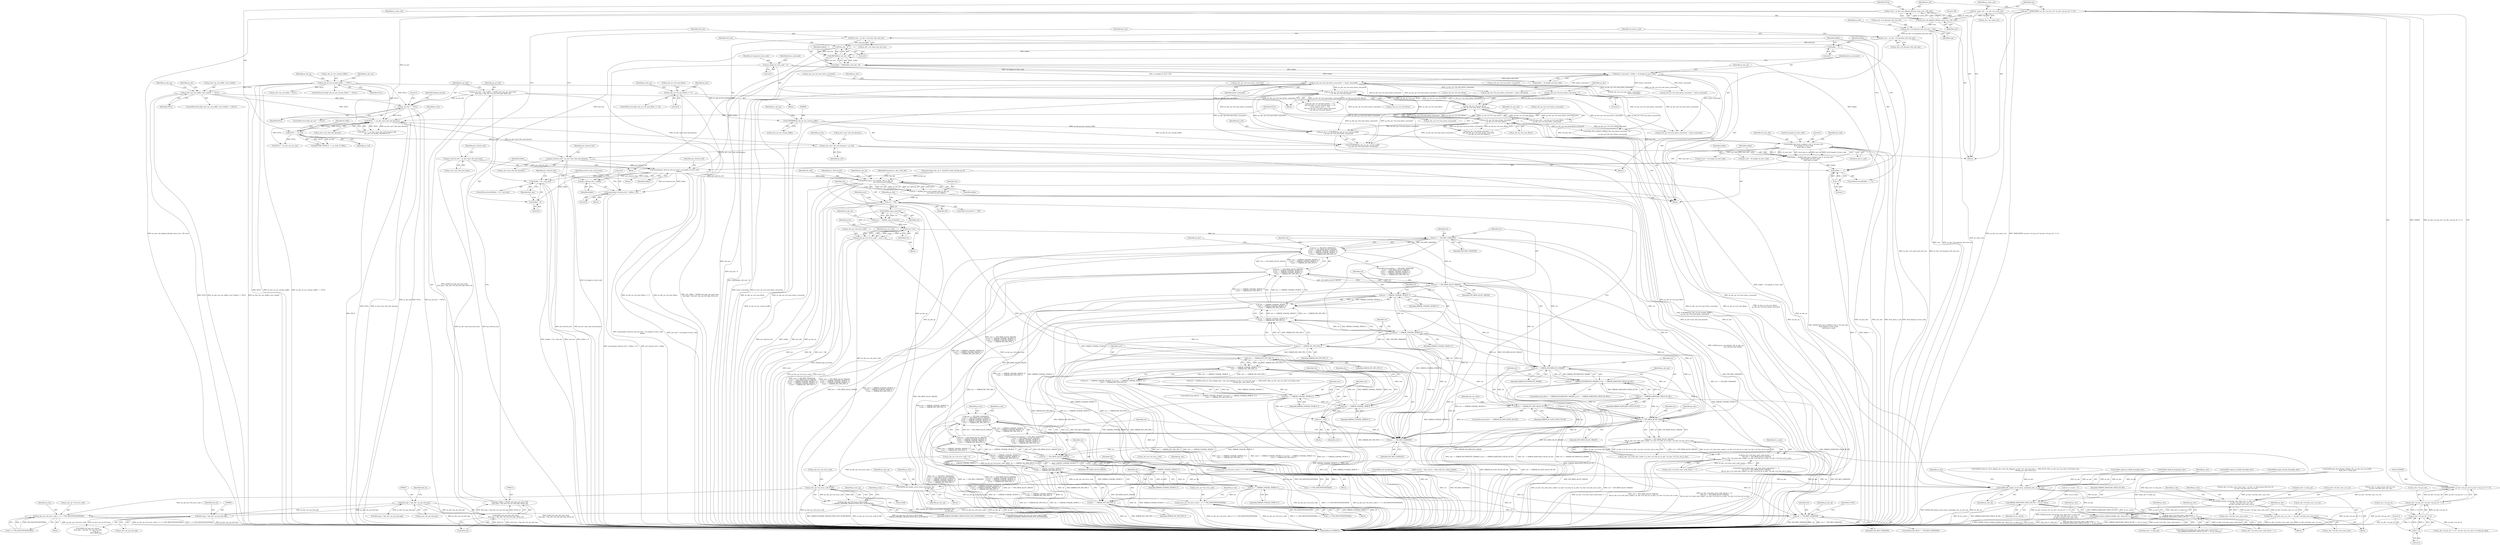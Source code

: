 digraph "0_Android_33ef7de9ddc8ea7eb9cbc440d1cf89957a0c267b@API" {
"1001208" [label="(Call,memcpy(pu1_bitstrm_buf, pu1_buf + u4_length_of_start_code,\n                   buflen))"];
"1001061" [label="(Call,pu1_bitstrm_buf = ps_dec->pu1_bits_buf_dynamic)"];
"1001001" [label="(Call,NULL == ps_dec->pu1_bits_buf_dynamic)"];
"1000624" [label="(Call,ps_pic_buf == NULL)"];
"1000611" [label="(Call,ps_pic_buf = (pic_buffer_t *)ih264_buf_mgr_get_next_free(\n (buf_mgr_t *)ps_dec->pv_pic_buf_mgr, &free_id))"];
"1000613" [label="(Call,(pic_buffer_t *)ih264_buf_mgr_get_next_free(\n (buf_mgr_t *)ps_dec->pv_pic_buf_mgr, &free_id))"];
"1000615" [label="(Call,ih264_buf_mgr_get_next_free(\n (buf_mgr_t *)ps_dec->pv_pic_buf_mgr, &free_id))"];
"1000616" [label="(Call,(buf_mgr_t *)ps_dec->pv_pic_buf_mgr)"];
"1000687" [label="(Call,(buf_mgr_t *)ps_dec->pv_pic_buf_mgr)"];
"1000407" [label="(Call,ps_dec->ps_out_buffer->pu1_bufs[i] == NULL)"];
"1000261" [label="(Call,ps_dec_ip->pv_stream_buffer == NULL)"];
"1001042" [label="(Call,NULL == pv_buf)"];
"1001035" [label="(Call,pv_buf = ps_dec->pf_aligned_alloc(pv_mem_ctxt, 128, size))"];
"1001037" [label="(Call,ps_dec->pf_aligned_alloc(pv_mem_ctxt, 128, size))"];
"1001015" [label="(Call,*pv_mem_ctxt = ps_dec->pv_mem_ctxt)"];
"1001020" [label="(Call,size = MAX(256000, ps_dec->u2_pic_wd * ps_dec->u2_pic_ht * 3 / 2))"];
"1001022" [label="(Call,MAX(256000, ps_dec->u2_pic_wd * ps_dec->u2_pic_ht * 3 / 2))"];
"1001024" [label="(Call,ps_dec->u2_pic_wd * ps_dec->u2_pic_ht * 3 / 2)"];
"1001028" [label="(Call,ps_dec->u2_pic_ht * 3 / 2)"];
"1001032" [label="(Call,3 / 2)"];
"1001046" [label="(Call,ps_dec->pu1_bits_buf_dynamic = pv_buf)"];
"1001073" [label="(Call,pu1_bitstrm_buf = ps_dec->pu1_bits_buf_static)"];
"1001088" [label="(Call,ih264d_find_start_code(pu1_buf, 0, u4_max_ofst,\n &u4_length_of_start_code,\n &u4_next_is_aud))"];
"1000979" [label="(Call,pu1_buf = (UWORD8*)ps_dec_ip->pv_stream_buffer\n + ps_dec_op->u4_num_bytes_consumed)"];
"1000982" [label="(Call,(UWORD8*)ps_dec_ip->pv_stream_buffer)"];
"1001461" [label="(Call,ps_dec_op->u4_num_bytes_consumed\n < ps_dec_ip->u4_num_Bytes)"];
"1001436" [label="(Call,ps_dec_op->u4_num_bytes_consumed\n < ps_dec_ip->u4_num_Bytes)"];
"1001116" [label="(Call,ps_dec_op->u4_num_bytes_consumed += bytes_consumed)"];
"1001111" [label="(Call,bytes_consumed = buflen + u4_length_of_start_code)"];
"1001104" [label="(Call,buflen = MIN(buflen, buf_size - 8))"];
"1001106" [label="(Call,MIN(buflen, buf_size - 8))"];
"1001097" [label="(Call,buflen == -1)"];
"1001086" [label="(Call,buflen = ih264d_find_start_code(pu1_buf, 0, u4_max_ofst,\n &u4_length_of_start_code,\n &u4_next_is_aud))"];
"1001099" [label="(Call,-1)"];
"1001101" [label="(Call,buflen = 0)"];
"1001108" [label="(Call,buf_size - 8)"];
"1001066" [label="(Call,buf_size = ps_dec->u4_dynamic_bits_buf_size)"];
"1001051" [label="(Call,ps_dec->u4_dynamic_bits_buf_size = size)"];
"1001078" [label="(Call,buf_size = ps_dec->u4_static_bits_buf_size)"];
"1000172" [label="(Call,u4_length_of_start_code = 0)"];
"1000992" [label="(Call,ps_dec_ip->u4_num_Bytes\n - ps_dec_op->u4_num_bytes_consumed)"];
"1000282" [label="(Call,ps_dec_ip->u4_num_Bytes <= 0)"];
"1000307" [label="(Call,ps_dec_op->u4_num_bytes_consumed = 0)"];
"1000990" [label="(Call,u4_max_ofst = ps_dec_ip->u4_num_Bytes\n - ps_dec_op->u4_num_bytes_consumed)"];
"1001215" [label="(Call,(buflen + 8) < buf_size)"];
"1001216" [label="(Call,buflen + 8)"];
"1001221" [label="(Call,memset(pu1_bitstrm_buf + buflen, 0, 8))"];
"1001222" [label="(Call,pu1_bitstrm_buf + buflen)"];
"1001297" [label="(Call,ih264d_parse_nal_unit(dec_hdl, ps_dec_op,\n                              pu1_bitstrm_buf, buflen))"];
"1001256" [label="(Call,ih264d_fill_output_struct_from_context(ps_dec,\n                                                           ps_dec_op))"];
"1001295" [label="(Call,ret = ih264d_parse_nal_unit(dec_hdl, ps_dec_op,\n                              pu1_bitstrm_buf, buflen))"];
"1001303" [label="(Call,ret != OK)"];
"1001310" [label="(Call,ih264d_map_error(ret))"];
"1001308" [label="(Call,error =  ih264d_map_error(ret))"];
"1001316" [label="(Call,error | ret)"];
"1001312" [label="(Call,ps_dec_op->u4_error_code = error | ret)"];
"1001242" [label="(Call,ps_dec_op->u4_error_code |= 1 << IVD_INSUFFICIENTDATA)"];
"1001749" [label="(Call,ps_dec_op->u4_error_code & 0xff)"];
"1001748" [label="(Call,(ps_dec_op->u4_error_code & 0xff)\n != ERROR_DYNAMIC_RESOLUTION_NOT_SUPPORTED)"];
"1001781" [label="(Call,ps_dec_op->u4_error_code |= (1 << IVD_INSUFFICIENTDATA))"];
"1001801" [label="(Call,ps_dec_op->u4_error_code |= (1 << IVD_INSUFFICIENTDATA))"];
"1001324" [label="(Call,ret == IVD_RES_CHANGED)"];
"1001323" [label="(Call,(ret == IVD_RES_CHANGED)\n || (ret == IVD_MEM_ALLOC_FAILED)\n || (ret == ERROR_UNAVAIL_PICBUF_T)\n || (ret == ERROR_UNAVAIL_MVBUF_T)\n || (ret == ERROR_INV_SPS_PPS_T))"];
"1001592" [label="(Call,(ret == IVD_RES_CHANGED)\n || (ret == IVD_MEM_ALLOC_FAILED)\n || (ret == ERROR_UNAVAIL_PICBUF_T)\n || (ret == ERROR_UNAVAIL_MVBUF_T)\n || (ret == ERROR_INV_SPS_PPS_T))"];
"1001328" [label="(Call,ret == IVD_MEM_ALLOC_FAILED)"];
"1001327" [label="(Call,(ret == IVD_MEM_ALLOC_FAILED)\n || (ret == ERROR_UNAVAIL_PICBUF_T)\n || (ret == ERROR_UNAVAIL_MVBUF_T)\n || (ret == ERROR_INV_SPS_PPS_T))"];
"1001596" [label="(Call,(ret == IVD_MEM_ALLOC_FAILED)\n || (ret == ERROR_UNAVAIL_PICBUF_T)\n || (ret == ERROR_UNAVAIL_MVBUF_T)\n || (ret == ERROR_INV_SPS_PPS_T))"];
"1001332" [label="(Call,ret == ERROR_UNAVAIL_PICBUF_T)"];
"1001331" [label="(Call,(ret == ERROR_UNAVAIL_PICBUF_T)\n || (ret == ERROR_UNAVAIL_MVBUF_T)\n || (ret == ERROR_INV_SPS_PPS_T))"];
"1001600" [label="(Call,(ret == ERROR_UNAVAIL_PICBUF_T)\n || (ret == ERROR_UNAVAIL_MVBUF_T)\n || (ret == ERROR_INV_SPS_PPS_T))"];
"1001336" [label="(Call,ret == ERROR_UNAVAIL_MVBUF_T)"];
"1001335" [label="(Call,(ret == ERROR_UNAVAIL_MVBUF_T)\n || (ret == ERROR_INV_SPS_PPS_T))"];
"1001604" [label="(Call,(ret == ERROR_UNAVAIL_MVBUF_T)\n || (ret == ERROR_INV_SPS_PPS_T))"];
"1001339" [label="(Call,ret == ERROR_INV_SPS_PPS_T)"];
"1001351" [label="(Call,ret == ERROR_INCOMPLETE_FRAME)"];
"1001350" [label="(Call,(ret == ERROR_INCOMPLETE_FRAME) || (ret == ERROR_DANGLING_FIELD_IN_PIC))"];
"1001354" [label="(Call,ret == ERROR_DANGLING_FIELD_IN_PIC)"];
"1001368" [label="(Call,ret == ERROR_IN_LAST_SLICE_OF_PIC)"];
"1001483" [label="(Call,ret != IVD_MEM_ALLOC_FAILED)"];
"1001482" [label="(Call,(ret != IVD_MEM_ALLOC_FAILED)\n && ps_dec->u2_total_mbs_coded < ps_dec->u2_frm_ht_in_mbs * ps_dec->u2_frm_wd_in_mbs)"];
"1001476" [label="(Call,(ps_dec->u4_slice_start_code_found == 1)\n && (ret != IVD_MEM_ALLOC_FAILED)\n && ps_dec->u2_total_mbs_coded < ps_dec->u2_frm_ht_in_mbs * ps_dec->u2_frm_wd_in_mbs)"];
"1001593" [label="(Call,ret == IVD_RES_CHANGED)"];
"1001597" [label="(Call,ret == IVD_MEM_ALLOC_FAILED)"];
"1001601" [label="(Call,ret == ERROR_UNAVAIL_PICBUF_T)"];
"1001605" [label="(Call,ret == ERROR_UNAVAIL_MVBUF_T)"];
"1001608" [label="(Call,ret == ERROR_INV_SPS_PPS_T)"];
"1001624" [label="(Call,ret == IVD_RES_CHANGED)"];
"1001854" [label="(Call,ERROR_DANGLING_FIELD_IN_PIC != i4_err_status)"];
"1001848" [label="(Call,(ps_dec->u4_slice_start_code_found == 1)\n && (ERROR_DANGLING_FIELD_IN_PIC != i4_err_status))"];
"1001584" [label="(Call,ret1 == ERROR_INV_SPS_PPS_T)"];
"1001580" [label="(Call,(ret1 == ERROR_UNAVAIL_MVBUF_T) ||\n (ret1 == ERROR_INV_SPS_PPS_T))"];
"1001576" [label="(Call,(ret1 == ERROR_UNAVAIL_PICBUF_T) || (ret1 == ERROR_UNAVAIL_MVBUF_T) ||\n (ret1 == ERROR_INV_SPS_PPS_T))"];
"1001588" [label="(Call,ret = ret1)"];
"1001581" [label="(Call,ret1 == ERROR_UNAVAIL_MVBUF_T)"];
"1001577" [label="(Call,ret1 == ERROR_UNAVAIL_PICBUF_T)"];
"1002069" [label="(Call,ih264d_fill_output_struct_from_context(ps_dec, ps_dec_op))"];
"1002100" [label="(Call,ih264d_format_convert(ps_dec, &(ps_dec->s_disp_op),\n                                  ps_dec->u4_fmt_conv_cur_row,\n                                  ps_dec->u4_fmt_conv_num_rows))"];
"1002112" [label="(Call,ps_dec->u4_fmt_conv_cur_row += ps_dec->u4_fmt_conv_num_rows)"];
"1002119" [label="(Call,ih264d_release_display_field(ps_dec, &(ps_dec->s_disp_op)))"];
"1000980" [label="(Identifier,pu1_buf)"];
"1002087" [label="(Call,ps_dec->u4_fmt_conv_num_rows = ps_dec->s_disp_frame_info.u4_y_ht\n - ps_dec->u4_fmt_conv_cur_row)"];
"1001228" [label="(Identifier,u4_first_start_code_found)"];
"1001103" [label="(Literal,0)"];
"1001024" [label="(Call,ps_dec->u2_pic_wd * ps_dec->u2_pic_ht * 3 / 2)"];
"1001098" [label="(Identifier,buflen)"];
"1001053" [label="(Identifier,ps_dec)"];
"1000615" [label="(Call,ih264_buf_mgr_get_next_free(\n (buf_mgr_t *)ps_dec->pv_pic_buf_mgr, &free_id))"];
"1001302" [label="(ControlStructure,if(ret != OK))"];
"1001748" [label="(Call,(ps_dec_op->u4_error_code & 0xff)\n != ERROR_DYNAMIC_RESOLUTION_NOT_SUPPORTED)"];
"1001324" [label="(Call,ret == IVD_RES_CHANGED)"];
"1001440" [label="(Call,ps_dec_ip->u4_num_Bytes)"];
"1001609" [label="(Identifier,ret)"];
"1001087" [label="(Identifier,buflen)"];
"1001338" [label="(Identifier,ERROR_UNAVAIL_MVBUF_T)"];
"1001055" [label="(Identifier,size)"];
"1001102" [label="(Identifier,buflen)"];
"1002041" [label="(Call,ih264d_get_next_display_field(ps_dec, ps_dec->ps_out_buffer,\n &(ps_dec->s_disp_op)))"];
"1001041" [label="(Call,RETURN_IF((NULL == pv_buf), IV_FAIL))"];
"1001301" [label="(Identifier,buflen)"];
"1001780" [label="(Block,)"];
"1001020" [label="(Call,size = MAX(256000, ps_dec->u2_pic_wd * ps_dec->u2_pic_ht * 3 / 2))"];
"1001023" [label="(Literal,256000)"];
"1001100" [label="(Literal,1)"];
"1001360" [label="(Identifier,ps_dec_op)"];
"1001011" [label="(Block,)"];
"1001118" [label="(Identifier,ps_dec_op)"];
"1001354" [label="(Call,ret == ERROR_DANGLING_FIELD_IN_PIC)"];
"1002147" [label="(Call,NULL != ps_dec->ps_cur_sps)"];
"1001310" [label="(Call,ih264d_map_error(ret))"];
"1001334" [label="(Identifier,ERROR_UNAVAIL_PICBUF_T)"];
"1001297" [label="(Call,ih264d_parse_nal_unit(dec_hdl, ps_dec_op,\n                              pu1_bitstrm_buf, buflen))"];
"1001847" [label="(ControlStructure,if((ps_dec->u4_slice_start_code_found == 1)\n && (ERROR_DANGLING_FIELD_IN_PIC != i4_err_status)))"];
"1000689" [label="(Call,ps_dec->pv_pic_buf_mgr)"];
"1001039" [label="(Literal,128)"];
"1001094" [label="(Call,&u4_next_is_aud)"];
"1001625" [label="(Identifier,ret)"];
"1001084" [label="(Identifier,u4_next_is_aud)"];
"1000979" [label="(Call,pu1_buf = (UWORD8*)ps_dec_ip->pv_stream_buffer\n + ps_dec_op->u4_num_bytes_consumed)"];
"1002119" [label="(Call,ih264d_release_display_field(ps_dec, &(ps_dec->s_disp_op)))"];
"1001079" [label="(Identifier,buf_size)"];
"1001777" [label="(Identifier,ps_dec)"];
"1001214" [label="(ControlStructure,if((buflen + 8) < buf_size))"];
"1001116" [label="(Call,ps_dec_op->u4_num_bytes_consumed += bytes_consumed)"];
"1001367" [label="(ControlStructure,if(ret == ERROR_IN_LAST_SLICE_OF_PIC))"];
"1001580" [label="(Call,(ret1 == ERROR_UNAVAIL_MVBUF_T) ||\n (ret1 == ERROR_INV_SPS_PPS_T))"];
"1001593" [label="(Call,ret == IVD_RES_CHANGED)"];
"1001306" [label="(Block,)"];
"1001588" [label="(Call,ret = ret1)"];
"1001339" [label="(Call,ret == ERROR_INV_SPS_PPS_T)"];
"1000981" [label="(Call,(UWORD8*)ps_dec_ip->pv_stream_buffer\n + ps_dec_op->u4_num_bytes_consumed)"];
"1001810" [label="(Identifier,ps_dec)"];
"1000692" [label="(Identifier,free_id)"];
"1001477" [label="(Call,ps_dec->u4_slice_start_code_found == 1)"];
"1000262" [label="(Call,ps_dec_ip->pv_stream_buffer)"];
"1000286" [label="(Literal,0)"];
"1001337" [label="(Identifier,ret)"];
"1000977" [label="(Block,)"];
"1001598" [label="(Identifier,ret)"];
"1000269" [label="(Identifier,ps_dec_op)"];
"1001355" [label="(Identifier,ret)"];
"1000152" [label="(Block,)"];
"1001613" [label="(Identifier,ps_dec)"];
"1001068" [label="(Call,ps_dec->u4_dynamic_bits_buf_size)"];
"1001127" [label="(Identifier,ps_dec)"];
"1001075" [label="(Call,ps_dec->pu1_bits_buf_static)"];
"1002102" [label="(Call,&(ps_dec->s_disp_op))"];
"1001207" [label="(Block,)"];
"1002112" [label="(Call,ps_dec->u4_fmt_conv_cur_row += ps_dec->u4_fmt_conv_num_rows)"];
"1001482" [label="(Call,(ret != IVD_MEM_ALLOC_FAILED)\n && ps_dec->u2_total_mbs_coded < ps_dec->u2_frm_ht_in_mbs * ps_dec->u2_frm_wd_in_mbs)"];
"1000149" [label="(MethodParameterIn,iv_obj_t *dec_hdl)"];
"1001051" [label="(Call,ps_dec->u4_dynamic_bits_buf_size = size)"];
"1001213" [label="(Identifier,buflen)"];
"1000609" [label="(Block,)"];
"1001312" [label="(Call,ps_dec_op->u4_error_code = error | ret)"];
"1000625" [label="(Identifier,ps_pic_buf)"];
"1001584" [label="(Call,ret1 == ERROR_INV_SPS_PPS_T)"];
"1000419" [label="(Identifier,ps_dec_op)"];
"1000265" [label="(Identifier,NULL)"];
"1001258" [label="(Identifier,ps_dec_op)"];
"1001326" [label="(Identifier,IVD_RES_CHANGED)"];
"1000154" [label="(Call,* ps_dec = (dec_struct_t *)(dec_hdl->pv_codec_handle))"];
"1001099" [label="(Call,-1)"];
"1001063" [label="(Call,ps_dec->pu1_bits_buf_dynamic)"];
"1001008" [label="(Identifier,ps_dec)"];
"1001091" [label="(Identifier,u4_max_ofst)"];
"1001088" [label="(Call,ih264d_find_start_code(pu1_buf, 0, u4_max_ofst,\n &u4_length_of_start_code,\n &u4_next_is_aud))"];
"1001744" [label="(Call,ih264d_signal_bs_deblk_thread(ps_dec))"];
"1001296" [label="(Identifier,ret)"];
"1001261" [label="(Identifier,ps_dec_op)"];
"1001255" [label="(Block,)"];
"1001575" [label="(ControlStructure,if((ret1 == ERROR_UNAVAIL_PICBUF_T) || (ret1 == ERROR_UNAVAIL_MVBUF_T) ||\n (ret1 == ERROR_INV_SPS_PPS_T)))"];
"1002106" [label="(Call,ps_dec->u4_fmt_conv_cur_row)"];
"1001430" [label="(Call,(ps_dec->i4_header_decoded != 3)\n && (ps_dec_op->u4_num_bytes_consumed\n < ps_dec_ip->u4_num_Bytes))"];
"1001042" [label="(Call,NULL == pv_buf)"];
"1001368" [label="(Call,ret == ERROR_IN_LAST_SLICE_OF_PIC)"];
"1001606" [label="(Identifier,ret)"];
"1000626" [label="(Identifier,NULL)"];
"1000177" [label="(Identifier,bytes_consumed)"];
"1001298" [label="(Identifier,dec_hdl)"];
"1001855" [label="(Identifier,ERROR_DANGLING_FIELD_IN_PIC)"];
"1001314" [label="(Identifier,ps_dec_op)"];
"1000407" [label="(Call,ps_dec->ps_out_buffer->pu1_bufs[i] == NULL)"];
"1001345" [label="(Identifier,ps_dec)"];
"1000415" [label="(Identifier,NULL)"];
"1000622" [label="(Identifier,free_id)"];
"1000477" [label="(Call,ps_dec_op->u4_error_code = 0)"];
"1001623" [label="(ControlStructure,if(ret == IVD_RES_CHANGED))"];
"1000283" [label="(Call,ps_dec_ip->u4_num_Bytes)"];
"1001045" [label="(Identifier,IV_FAIL)"];
"1002029" [label="(Block,)"];
"1001335" [label="(Call,(ret == ERROR_UNAVAIL_MVBUF_T)\n || (ret == ERROR_INV_SPS_PPS_T))"];
"1001047" [label="(Call,ps_dec->pu1_bits_buf_dynamic)"];
"1001300" [label="(Identifier,pu1_bitstrm_buf)"];
"1000174" [label="(Literal,0)"];
"1001108" [label="(Call,buf_size - 8)"];
"1001605" [label="(Call,ret == ERROR_UNAVAIL_MVBUF_T)"];
"1002116" [label="(Call,ps_dec->u4_fmt_conv_num_rows)"];
"1001107" [label="(Identifier,buflen)"];
"1001465" [label="(Call,ps_dec_ip->u4_num_Bytes)"];
"1001805" [label="(Call,1 << IVD_INSUFFICIENTDATA)"];
"1001329" [label="(Identifier,ret)"];
"1000189" [label="(Call,ret = 0)"];
"1000616" [label="(Call,(buf_mgr_t *)ps_dec->pv_pic_buf_mgr)"];
"1001022" [label="(Call,MAX(256000, ps_dec->u2_pic_wd * ps_dec->u2_pic_ht * 3 / 2))"];
"1001318" [label="(Identifier,ret)"];
"1000281" [label="(ControlStructure,if(ps_dec_ip->u4_num_Bytes <= 0))"];
"1001608" [label="(Call,ret == ERROR_INV_SPS_PPS_T)"];
"1001086" [label="(Call,buflen = ih264d_find_start_code(pu1_buf, 0, u4_max_ofst,\n &u4_length_of_start_code,\n &u4_next_is_aud))"];
"1000307" [label="(Call,ps_dec_op->u4_num_bytes_consumed = 0)"];
"1001637" [label="(Identifier,ps_dec)"];
"1001582" [label="(Identifier,ret1)"];
"1000282" [label="(Call,ps_dec_ip->u4_num_Bytes <= 0)"];
"1001557" [label="(Call,ret1 = ih264d_mark_err_slice_skip(ps_dec, num_mb_skipped, ps_dec->u1_nal_unit_type == IDR_SLICE_NAL, ps_dec->ps_cur_slice->u2_frame_num,\n &temp_poc, prev_slice_err))"];
"1001101" [label="(Call,buflen = 0)"];
"1001505" [label="(Call,ps_dec->u2_pic_ht >> (4 + ps_dec->ps_cur_slice->u1_field_pic_flag))"];
"1001046" [label="(Call,ps_dec->pu1_bits_buf_dynamic = pv_buf)"];
"1001332" [label="(Call,ret == ERROR_UNAVAIL_PICBUF_T)"];
"1001801" [label="(Call,ps_dec_op->u4_error_code |= (1 << IVD_INSUFFICIENTDATA))"];
"1000173" [label="(Identifier,u4_length_of_start_code)"];
"1001109" [label="(Identifier,buf_size)"];
"1001484" [label="(Identifier,ret)"];
"1001320" [label="(Identifier,api_ret_value)"];
"1001246" [label="(Call,1 << IVD_INSUFFICIENTDATA)"];
"1001349" [label="(ControlStructure,if((ret == ERROR_INCOMPLETE_FRAME) || (ret == ERROR_DANGLING_FIELD_IN_PIC)))"];
"1001369" [label="(Identifier,ret)"];
"1002120" [label="(Identifier,ps_dec)"];
"1001587" [label="(Block,)"];
"1001222" [label="(Call,pu1_bitstrm_buf + buflen)"];
"1002086" [label="(Block,)"];
"1000990" [label="(Call,u4_max_ofst = ps_dec_ip->u4_num_Bytes\n - ps_dec_op->u4_num_bytes_consumed)"];
"1001060" [label="(Block,)"];
"1001003" [label="(Call,ps_dec->pu1_bits_buf_dynamic)"];
"1001758" [label="(Identifier,ps_dec_op)"];
"1001295" [label="(Call,ret = ih264d_parse_nal_unit(dec_hdl, ps_dec_op,\n                              pu1_bitstrm_buf, buflen))"];
"1001462" [label="(Call,ps_dec_op->u4_num_bytes_consumed)"];
"1001592" [label="(Call,(ret == IVD_RES_CHANGED)\n || (ret == IVD_MEM_ALLOC_FAILED)\n || (ret == ERROR_UNAVAIL_PICBUF_T)\n || (ret == ERROR_UNAVAIL_MVBUF_T)\n || (ret == ERROR_INV_SPS_PPS_T))"];
"1001257" [label="(Identifier,ps_dec)"];
"1000172" [label="(Call,u4_length_of_start_code = 0)"];
"1001305" [label="(Identifier,OK)"];
"1001092" [label="(Call,&u4_length_of_start_code)"];
"1001735" [label="(Call,ih264d_signal_decode_thread(ps_dec))"];
"1001602" [label="(Identifier,ret)"];
"1001159" [label="(Call,ps_dec_op->u4_num_bytes_consumed -=\n                                        bytes_consumed)"];
"1002075" [label="(Identifier,ps_dec)"];
"1000436" [label="(Identifier,ps_dec)"];
"1001483" [label="(Call,ret != IVD_MEM_ALLOC_FAILED)"];
"1001225" [label="(Literal,0)"];
"1001436" [label="(Call,ps_dec_op->u4_num_bytes_consumed\n < ps_dec_ip->u4_num_Bytes)"];
"1001594" [label="(Identifier,ret)"];
"1000697" [label="(Call,(buf_mgr_t *)ps_dec->pv_pic_buf_mgr)"];
"1001106" [label="(Call,MIN(buflen, buf_size - 8))"];
"1001313" [label="(Call,ps_dec_op->u4_error_code)"];
"1001034" [label="(Literal,2)"];
"1002023" [label="(Identifier,ps_dec)"];
"1001856" [label="(Identifier,i4_err_status)"];
"1001792" [label="(Identifier,ps_dec)"];
"1001754" [label="(Identifier,ERROR_DYNAMIC_RESOLUTION_NOT_SUPPORTED)"];
"1001599" [label="(Identifier,IVD_MEM_ALLOC_FAILED)"];
"1002091" [label="(Call,ps_dec->s_disp_frame_info.u4_y_ht\n - ps_dec->u4_fmt_conv_cur_row)"];
"1000406" [label="(ControlStructure,if(ps_dec->ps_out_buffer->pu1_bufs[i] == NULL))"];
"1002100" [label="(Call,ih264d_format_convert(ps_dec, &(ps_dec->s_disp_op),\n                                  ps_dec->u4_fmt_conv_cur_row,\n                                  ps_dec->u4_fmt_conv_num_rows))"];
"1001373" [label="(Identifier,api_ret_value)"];
"1002069" [label="(Call,ih264d_fill_output_struct_from_context(ps_dec, ps_dec_op))"];
"1001017" [label="(Call,ps_dec->pv_mem_ctxt)"];
"1001078" [label="(Call,buf_size = ps_dec->u4_static_bits_buf_size)"];
"1000311" [label="(Literal,0)"];
"1002071" [label="(Identifier,ps_dec_op)"];
"1001223" [label="(Identifier,pu1_bitstrm_buf)"];
"1001050" [label="(Identifier,pv_buf)"];
"1001096" [label="(ControlStructure,if(buflen == -1))"];
"1001216" [label="(Call,buflen + 8)"];
"1001340" [label="(Identifier,ret)"];
"1000314" [label="(Identifier,ps_dec)"];
"1001624" [label="(Call,ret == IVD_RES_CHANGED)"];
"1001044" [label="(Identifier,pv_buf)"];
"1001243" [label="(Call,ps_dec_op->u4_error_code)"];
"1001067" [label="(Identifier,buf_size)"];
"1001242" [label="(Call,ps_dec_op->u4_error_code |= 1 << IVD_INSUFFICIENTDATA)"];
"1001090" [label="(Literal,0)"];
"1000679" [label="(Literal,1)"];
"1001350" [label="(Call,(ret == ERROR_INCOMPLETE_FRAME) || (ret == ERROR_DANGLING_FIELD_IN_PIC))"];
"1001089" [label="(Identifier,pu1_buf)"];
"1001358" [label="(Call,ps_dec_op->u4_num_bytes_consumed -= bytes_consumed)"];
"1001062" [label="(Identifier,pu1_bitstrm_buf)"];
"1001370" [label="(Identifier,ERROR_IN_LAST_SLICE_OF_PIC)"];
"1001610" [label="(Identifier,ERROR_INV_SPS_PPS_T)"];
"1001591" [label="(ControlStructure,if((ret == IVD_RES_CHANGED)\n || (ret == IVD_MEM_ALLOC_FAILED)\n || (ret == ERROR_UNAVAIL_PICBUF_T)\n || (ret == ERROR_UNAVAIL_MVBUF_T)\n || (ret == ERROR_INV_SPS_PPS_T)))"];
"1001080" [label="(Call,ps_dec->u4_static_bits_buf_size)"];
"1001476" [label="(Call,(ps_dec->u4_slice_start_code_found == 1)\n && (ret != IVD_MEM_ALLOC_FAILED)\n && ps_dec->u2_total_mbs_coded < ps_dec->u2_frm_ht_in_mbs * ps_dec->u2_frm_wd_in_mbs)"];
"1000312" [label="(Call,ps_dec->ps_out_buffer = NULL)"];
"1001356" [label="(Identifier,ERROR_DANGLING_FIELD_IN_PIC)"];
"1001112" [label="(Identifier,bytes_consumed)"];
"1001378" [label="(Identifier,ps_dec)"];
"1001437" [label="(Call,ps_dec_op->u4_num_bytes_consumed)"];
"1001330" [label="(Identifier,IVD_MEM_ALLOC_FAILED)"];
"1001603" [label="(Identifier,ERROR_UNAVAIL_PICBUF_T)"];
"1000624" [label="(Call,ps_pic_buf == NULL)"];
"1001105" [label="(Identifier,buflen)"];
"1001252" [label="(Identifier,ps_dec)"];
"1000618" [label="(Call,ps_dec->pv_pic_buf_mgr)"];
"1000991" [label="(Identifier,u4_max_ofst)"];
"1001215" [label="(Call,(buflen + 8) < buf_size)"];
"1001117" [label="(Call,ps_dec_op->u4_num_bytes_consumed)"];
"1001311" [label="(Identifier,ret)"];
"1001224" [label="(Identifier,buflen)"];
"1001485" [label="(Identifier,IVD_MEM_ALLOC_FAILED)"];
"1001035" [label="(Call,pv_buf = ps_dec->pf_aligned_alloc(pv_mem_ctxt, 128, size))"];
"1001111" [label="(Call,bytes_consumed = buflen + u4_length_of_start_code)"];
"1001336" [label="(Call,ret == ERROR_UNAVAIL_MVBUF_T)"];
"1001601" [label="(Call,ret == ERROR_UNAVAIL_PICBUF_T)"];
"1001021" [label="(Identifier,size)"];
"1001750" [label="(Call,ps_dec_op->u4_error_code)"];
"1000631" [label="(Identifier,display_queued)"];
"1002114" [label="(Identifier,ps_dec)"];
"1001488" [label="(Identifier,ps_dec)"];
"1001236" [label="(Block,)"];
"1001015" [label="(Call,*pv_mem_ctxt = ps_dec->pv_mem_ctxt)"];
"1001058" [label="(Identifier,ps_dec)"];
"1000284" [label="(Identifier,ps_dec_ip)"];
"1002101" [label="(Identifier,ps_dec)"];
"1001210" [label="(Call,pu1_buf + u4_length_of_start_code)"];
"1000612" [label="(Identifier,ps_pic_buf)"];
"1001626" [label="(Identifier,IVD_RES_CHANGED)"];
"1001579" [label="(Identifier,ERROR_UNAVAIL_PICBUF_T)"];
"1002189" [label="(MethodReturn,WORD32)"];
"1001559" [label="(Call,ih264d_mark_err_slice_skip(ps_dec, num_mb_skipped, ps_dec->u1_nal_unit_type == IDR_SLICE_NAL, ps_dec->ps_cur_slice->u2_frame_num,\n &temp_poc, prev_slice_err))"];
"1001504" [label="(Identifier,ht_in_mbs)"];
"1001036" [label="(Identifier,pv_buf)"];
"1001097" [label="(Call,buflen == -1)"];
"1000304" [label="(Identifier,ps_dec)"];
"1001028" [label="(Call,ps_dec->u2_pic_ht * 3 / 2)"];
"1000228" [label="(Call,memset(ps_dec_op, 0, sizeof(ivd_video_decode_op_t)))"];
"1001331" [label="(Call,(ret == ERROR_UNAVAIL_PICBUF_T)\n || (ret == ERROR_UNAVAIL_MVBUF_T)\n || (ret == ERROR_INV_SPS_PPS_T))"];
"1001217" [label="(Identifier,buflen)"];
"1000261" [label="(Call,ps_dec_ip->pv_stream_buffer == NULL)"];
"1001219" [label="(Identifier,buf_size)"];
"1001353" [label="(Identifier,ERROR_INCOMPLETE_FRAME)"];
"1001785" [label="(Call,1 << IVD_INSUFFICIENTDATA)"];
"1001578" [label="(Identifier,ret1)"];
"1001596" [label="(Call,(ret == IVD_MEM_ALLOC_FAILED)\n || (ret == ERROR_UNAVAIL_PICBUF_T)\n || (ret == ERROR_UNAVAIL_MVBUF_T)\n || (ret == ERROR_INV_SPS_PPS_T))"];
"1000988" [label="(Identifier,ps_dec_op)"];
"1000897" [label="(Call,ih264d_init_decoder(ps_dec))"];
"1001597" [label="(Call,ret == IVD_MEM_ALLOC_FAILED)"];
"1001461" [label="(Call,ps_dec_op->u4_num_bytes_consumed\n < ps_dec_ip->u4_num_Bytes)"];
"1002182" [label="(Call,H264_DEC_DEBUG_PRINT(\"The num bytes consumed: %d\n\",\n                         ps_dec_op->u4_num_bytes_consumed))"];
"1001585" [label="(Identifier,ret1)"];
"1001333" [label="(Identifier,ret)"];
"1000613" [label="(Call,(pic_buffer_t *)ih264_buf_mgr_get_next_free(\n (buf_mgr_t *)ps_dec->pv_pic_buf_mgr, &free_id))"];
"1001322" [label="(ControlStructure,if((ret == IVD_RES_CHANGED)\n || (ret == IVD_MEM_ALLOC_FAILED)\n || (ret == ERROR_UNAVAIL_PICBUF_T)\n || (ret == ERROR_UNAVAIL_MVBUF_T)\n || (ret == ERROR_INV_SPS_PPS_T)))"];
"1001073" [label="(Call,pu1_bitstrm_buf = ps_dec->pu1_bits_buf_static)"];
"1001025" [label="(Call,ps_dec->u2_pic_wd)"];
"1001577" [label="(Call,ret1 == ERROR_UNAVAIL_PICBUF_T)"];
"1001861" [label="(Identifier,ps_dec)"];
"1002109" [label="(Call,ps_dec->u4_fmt_conv_num_rows)"];
"1001325" [label="(Identifier,ret)"];
"1001849" [label="(Call,ps_dec->u4_slice_start_code_found == 1)"];
"1001628" [label="(Call,ps_dec_op->u4_num_bytes_consumed -= bytes_consumed)"];
"1001604" [label="(Call,(ret == ERROR_UNAVAIL_MVBUF_T)\n || (ret == ERROR_INV_SPS_PPS_T))"];
"1001002" [label="(Identifier,NULL)"];
"1001781" [label="(Call,ps_dec_op->u4_error_code |= (1 << IVD_INSUFFICIENTDATA))"];
"1001074" [label="(Identifier,pu1_bitstrm_buf)"];
"1001445" [label="(Call,((ps_dec->i4_decode_header == 0)\n && ((ps_dec->u1_pic_decode_done == 0)\n || (u4_next_is_aud == 1)))\n && (ps_dec_op->u4_num_bytes_consumed\n < ps_dec_ip->u4_num_Bytes))"];
"1000686" [label="(Call,ih264_buf_mgr_set_status(\n (buf_mgr_t *)ps_dec->pv_pic_buf_mgr,\n                                    free_id,\n                                    BUF_MGR_IO))"];
"1001308" [label="(Call,error =  ih264d_map_error(ret))"];
"1000623" [label="(ControlStructure,if(ps_pic_buf == NULL))"];
"1001001" [label="(Call,NULL == ps_dec->pu1_bits_buf_dynamic)"];
"1000982" [label="(Call,(UWORD8*)ps_dec_ip->pv_stream_buffer)"];
"1001134" [label="(Call,pu1_buf + u4_length_of_start_code)"];
"1001256" [label="(Call,ih264d_fill_output_struct_from_context(ps_dec,\n                                                           ps_dec_op))"];
"1001475" [label="(ControlStructure,if((ps_dec->u4_slice_start_code_found == 1)\n && (ret != IVD_MEM_ALLOC_FAILED)\n && ps_dec->u2_total_mbs_coded < ps_dec->u2_frm_ht_in_mbs * ps_dec->u2_frm_wd_in_mbs))"];
"1001000" [label="(Call,(NULL == ps_dec->pu1_bits_buf_dynamic) &&\n (ps_dec->i4_header_decoded & 1))"];
"1001323" [label="(Call,(ret == IVD_RES_CHANGED)\n || (ret == IVD_MEM_ALLOC_FAILED)\n || (ret == ERROR_UNAVAIL_PICBUF_T)\n || (ret == ERROR_UNAVAIL_MVBUF_T)\n || (ret == ERROR_INV_SPS_PPS_T))"];
"1001352" [label="(Identifier,ret)"];
"1001328" [label="(Call,ret == IVD_MEM_ALLOC_FAILED)"];
"1001208" [label="(Call,memcpy(pu1_bitstrm_buf, pu1_buf + u4_length_of_start_code,\n                   buflen))"];
"1000996" [label="(Call,ps_dec_op->u4_num_bytes_consumed)"];
"1001747" [label="(ControlStructure,if((ps_dec_op->u4_error_code & 0xff)\n != ERROR_DYNAMIC_RESOLUTION_NOT_SUPPORTED))"];
"1001854" [label="(Call,ERROR_DANGLING_FIELD_IN_PIC != i4_err_status)"];
"1001753" [label="(Literal,0xff)"];
"1000408" [label="(Call,ps_dec->ps_out_buffer->pu1_bufs[i])"];
"1001316" [label="(Call,error | ret)"];
"1001038" [label="(Identifier,pv_mem_ctxt)"];
"1002027" [label="(Call,ih264d_signal_bs_deblk_thread(ps_dec))"];
"1000290" [label="(Identifier,ps_dec_op)"];
"1001303" [label="(Call,ret != OK)"];
"1001226" [label="(Literal,8)"];
"1001600" [label="(Call,(ret == ERROR_UNAVAIL_PICBUF_T)\n || (ret == ERROR_UNAVAIL_MVBUF_T)\n || (ret == ERROR_INV_SPS_PPS_T))"];
"1001607" [label="(Identifier,ERROR_UNAVAIL_MVBUF_T)"];
"1001782" [label="(Call,ps_dec_op->u4_error_code)"];
"1001113" [label="(Call,buflen + u4_length_of_start_code)"];
"1001630" [label="(Identifier,ps_dec_op)"];
"1001061" [label="(Call,pu1_bitstrm_buf = ps_dec->pu1_bits_buf_dynamic)"];
"1000611" [label="(Call,ps_pic_buf = (pic_buffer_t *)ih264_buf_mgr_get_next_free(\n (buf_mgr_t *)ps_dec->pv_pic_buf_mgr, &free_id))"];
"1001209" [label="(Identifier,pu1_bitstrm_buf)"];
"1001033" [label="(Literal,3)"];
"1000621" [label="(Call,&free_id)"];
"1001802" [label="(Call,ps_dec_op->u4_error_code)"];
"1001043" [label="(Identifier,NULL)"];
"1001583" [label="(Identifier,ERROR_UNAVAIL_MVBUF_T)"];
"1000260" [label="(ControlStructure,if(ps_dec_ip->pv_stream_buffer == NULL))"];
"1001381" [label="(Call,ps_dec_op->u4_num_bytes_consumed -= bytes_consumed)"];
"1000162" [label="(Call,i4_err_status = 0)"];
"1001595" [label="(Identifier,IVD_RES_CHANGED)"];
"1001905" [label="(Call,ih264d_deblock_display(ps_dec))"];
"1000984" [label="(Call,ps_dec_ip->pv_stream_buffer)"];
"1002121" [label="(Call,&(ps_dec->s_disp_op))"];
"1001309" [label="(Identifier,error)"];
"1001040" [label="(Identifier,size)"];
"1001220" [label="(Block,)"];
"1001486" [label="(Call,ps_dec->u2_total_mbs_coded < ps_dec->u2_frm_ht_in_mbs * ps_dec->u2_frm_wd_in_mbs)"];
"1001351" [label="(Call,ret == ERROR_INCOMPLETE_FRAME)"];
"1001029" [label="(Call,ps_dec->u2_pic_ht)"];
"1001110" [label="(Literal,8)"];
"1000992" [label="(Call,ps_dec_ip->u4_num_Bytes\n - ps_dec_op->u4_num_bytes_consumed)"];
"1001221" [label="(Call,memset(pu1_bitstrm_buf + buflen, 0, 8))"];
"1001586" [label="(Identifier,ERROR_INV_SPS_PPS_T)"];
"1002129" [label="(Identifier,ps_dec)"];
"1001634" [label="(Identifier,IV_FAIL)"];
"1001581" [label="(Call,ret1 == ERROR_UNAVAIL_MVBUF_T)"];
"1001327" [label="(Call,(ret == IVD_MEM_ALLOC_FAILED)\n || (ret == ERROR_UNAVAIL_PICBUF_T)\n || (ret == ERROR_UNAVAIL_MVBUF_T)\n || (ret == ERROR_INV_SPS_PPS_T))"];
"1001037" [label="(Call,ps_dec->pf_aligned_alloc(pv_mem_ctxt, 128, size))"];
"1001304" [label="(Identifier,ret)"];
"1001104" [label="(Call,buflen = MIN(buflen, buf_size - 8))"];
"1001218" [label="(Literal,8)"];
"1001590" [label="(Identifier,ret1)"];
"1001032" [label="(Call,3 / 2)"];
"1000993" [label="(Call,ps_dec_ip->u4_num_Bytes)"];
"1001299" [label="(Identifier,ps_dec_op)"];
"1001052" [label="(Call,ps_dec->u4_dynamic_bits_buf_size)"];
"1001589" [label="(Identifier,ret)"];
"1001341" [label="(Identifier,ERROR_INV_SPS_PPS_T)"];
"1000308" [label="(Call,ps_dec_op->u4_num_bytes_consumed)"];
"1001317" [label="(Identifier,error)"];
"1002070" [label="(Identifier,ps_dec)"];
"1001120" [label="(Identifier,bytes_consumed)"];
"1001800" [label="(Block,)"];
"1001749" [label="(Call,ps_dec_op->u4_error_code & 0xff)"];
"1001016" [label="(Identifier,pv_mem_ctxt)"];
"1001066" [label="(Call,buf_size = ps_dec->u4_dynamic_bits_buf_size)"];
"1001576" [label="(Call,(ret1 == ERROR_UNAVAIL_PICBUF_T) || (ret1 == ERROR_UNAVAIL_MVBUF_T) ||\n (ret1 == ERROR_INV_SPS_PPS_T))"];
"1001072" [label="(Block,)"];
"1002113" [label="(Call,ps_dec->u4_fmt_conv_cur_row)"];
"1001848" [label="(Call,(ps_dec->u4_slice_start_code_found == 1)\n && (ERROR_DANGLING_FIELD_IN_PIC != i4_err_status))"];
"1000687" [label="(Call,(buf_mgr_t *)ps_dec->pv_pic_buf_mgr)"];
"1001208" -> "1001207"  [label="AST: "];
"1001208" -> "1001213"  [label="CFG: "];
"1001209" -> "1001208"  [label="AST: "];
"1001210" -> "1001208"  [label="AST: "];
"1001213" -> "1001208"  [label="AST: "];
"1001217" -> "1001208"  [label="CFG: "];
"1001208" -> "1002189"  [label="DDG: memcpy(pu1_bitstrm_buf, pu1_buf + u4_length_of_start_code,\n                   buflen)"];
"1001208" -> "1002189"  [label="DDG: pu1_buf + u4_length_of_start_code"];
"1001061" -> "1001208"  [label="DDG: pu1_bitstrm_buf"];
"1001073" -> "1001208"  [label="DDG: pu1_bitstrm_buf"];
"1001088" -> "1001208"  [label="DDG: pu1_buf"];
"1001104" -> "1001208"  [label="DDG: buflen"];
"1001208" -> "1001215"  [label="DDG: buflen"];
"1001208" -> "1001216"  [label="DDG: buflen"];
"1001208" -> "1001221"  [label="DDG: pu1_bitstrm_buf"];
"1001208" -> "1001221"  [label="DDG: buflen"];
"1001208" -> "1001222"  [label="DDG: pu1_bitstrm_buf"];
"1001208" -> "1001222"  [label="DDG: buflen"];
"1001208" -> "1001297"  [label="DDG: pu1_bitstrm_buf"];
"1001208" -> "1001297"  [label="DDG: buflen"];
"1001061" -> "1001060"  [label="AST: "];
"1001061" -> "1001063"  [label="CFG: "];
"1001062" -> "1001061"  [label="AST: "];
"1001063" -> "1001061"  [label="AST: "];
"1001067" -> "1001061"  [label="CFG: "];
"1001061" -> "1002189"  [label="DDG: pu1_bitstrm_buf"];
"1001061" -> "1002189"  [label="DDG: ps_dec->pu1_bits_buf_dynamic"];
"1001001" -> "1001061"  [label="DDG: ps_dec->pu1_bits_buf_dynamic"];
"1001046" -> "1001061"  [label="DDG: ps_dec->pu1_bits_buf_dynamic"];
"1001001" -> "1001000"  [label="AST: "];
"1001001" -> "1001003"  [label="CFG: "];
"1001002" -> "1001001"  [label="AST: "];
"1001003" -> "1001001"  [label="AST: "];
"1001008" -> "1001001"  [label="CFG: "];
"1001000" -> "1001001"  [label="CFG: "];
"1001001" -> "1002189"  [label="DDG: ps_dec->pu1_bits_buf_dynamic"];
"1001001" -> "1002189"  [label="DDG: NULL"];
"1001001" -> "1001000"  [label="DDG: NULL"];
"1001001" -> "1001000"  [label="DDG: ps_dec->pu1_bits_buf_dynamic"];
"1000624" -> "1001001"  [label="DDG: NULL"];
"1001042" -> "1001001"  [label="DDG: NULL"];
"1000407" -> "1001001"  [label="DDG: NULL"];
"1000261" -> "1001001"  [label="DDG: NULL"];
"1001046" -> "1001001"  [label="DDG: ps_dec->pu1_bits_buf_dynamic"];
"1001001" -> "1001042"  [label="DDG: NULL"];
"1001001" -> "1002147"  [label="DDG: NULL"];
"1000624" -> "1000623"  [label="AST: "];
"1000624" -> "1000626"  [label="CFG: "];
"1000625" -> "1000624"  [label="AST: "];
"1000626" -> "1000624"  [label="AST: "];
"1000631" -> "1000624"  [label="CFG: "];
"1000679" -> "1000624"  [label="CFG: "];
"1000624" -> "1002189"  [label="DDG: NULL"];
"1000624" -> "1002189"  [label="DDG: ps_pic_buf == NULL"];
"1000624" -> "1002189"  [label="DDG: ps_pic_buf"];
"1000611" -> "1000624"  [label="DDG: ps_pic_buf"];
"1000407" -> "1000624"  [label="DDG: NULL"];
"1000261" -> "1000624"  [label="DDG: NULL"];
"1000611" -> "1000609"  [label="AST: "];
"1000611" -> "1000613"  [label="CFG: "];
"1000612" -> "1000611"  [label="AST: "];
"1000613" -> "1000611"  [label="AST: "];
"1000625" -> "1000611"  [label="CFG: "];
"1000611" -> "1002189"  [label="DDG: (pic_buffer_t *)ih264_buf_mgr_get_next_free(\n (buf_mgr_t *)ps_dec->pv_pic_buf_mgr, &free_id)"];
"1000613" -> "1000611"  [label="DDG: ih264_buf_mgr_get_next_free(\n (buf_mgr_t *)ps_dec->pv_pic_buf_mgr, &free_id)"];
"1000613" -> "1000615"  [label="CFG: "];
"1000614" -> "1000613"  [label="AST: "];
"1000615" -> "1000613"  [label="AST: "];
"1000613" -> "1002189"  [label="DDG: ih264_buf_mgr_get_next_free(\n (buf_mgr_t *)ps_dec->pv_pic_buf_mgr, &free_id)"];
"1000615" -> "1000613"  [label="DDG: (buf_mgr_t *)ps_dec->pv_pic_buf_mgr"];
"1000615" -> "1000613"  [label="DDG: &free_id"];
"1000615" -> "1000621"  [label="CFG: "];
"1000616" -> "1000615"  [label="AST: "];
"1000621" -> "1000615"  [label="AST: "];
"1000615" -> "1002189"  [label="DDG: &free_id"];
"1000615" -> "1002189"  [label="DDG: (buf_mgr_t *)ps_dec->pv_pic_buf_mgr"];
"1000616" -> "1000615"  [label="DDG: ps_dec->pv_pic_buf_mgr"];
"1000616" -> "1000618"  [label="CFG: "];
"1000617" -> "1000616"  [label="AST: "];
"1000618" -> "1000616"  [label="AST: "];
"1000622" -> "1000616"  [label="CFG: "];
"1000616" -> "1002189"  [label="DDG: ps_dec->pv_pic_buf_mgr"];
"1000687" -> "1000616"  [label="DDG: ps_dec->pv_pic_buf_mgr"];
"1000616" -> "1000687"  [label="DDG: ps_dec->pv_pic_buf_mgr"];
"1000616" -> "1000697"  [label="DDG: ps_dec->pv_pic_buf_mgr"];
"1000687" -> "1000686"  [label="AST: "];
"1000687" -> "1000689"  [label="CFG: "];
"1000688" -> "1000687"  [label="AST: "];
"1000689" -> "1000687"  [label="AST: "];
"1000692" -> "1000687"  [label="CFG: "];
"1000687" -> "1002189"  [label="DDG: ps_dec->pv_pic_buf_mgr"];
"1000687" -> "1000686"  [label="DDG: ps_dec->pv_pic_buf_mgr"];
"1000407" -> "1000406"  [label="AST: "];
"1000407" -> "1000415"  [label="CFG: "];
"1000408" -> "1000407"  [label="AST: "];
"1000415" -> "1000407"  [label="AST: "];
"1000419" -> "1000407"  [label="CFG: "];
"1000436" -> "1000407"  [label="CFG: "];
"1000407" -> "1002189"  [label="DDG: ps_dec->ps_out_buffer->pu1_bufs[i] == NULL"];
"1000407" -> "1002189"  [label="DDG: ps_dec->ps_out_buffer->pu1_bufs[i]"];
"1000407" -> "1002189"  [label="DDG: NULL"];
"1000261" -> "1000407"  [label="DDG: NULL"];
"1000261" -> "1000260"  [label="AST: "];
"1000261" -> "1000265"  [label="CFG: "];
"1000262" -> "1000261"  [label="AST: "];
"1000265" -> "1000261"  [label="AST: "];
"1000269" -> "1000261"  [label="CFG: "];
"1000284" -> "1000261"  [label="CFG: "];
"1000261" -> "1002189"  [label="DDG: NULL"];
"1000261" -> "1002189"  [label="DDG: ps_dec_ip->pv_stream_buffer"];
"1000261" -> "1002189"  [label="DDG: ps_dec_ip->pv_stream_buffer == NULL"];
"1000261" -> "1000312"  [label="DDG: NULL"];
"1000261" -> "1000982"  [label="DDG: ps_dec_ip->pv_stream_buffer"];
"1001042" -> "1001041"  [label="AST: "];
"1001042" -> "1001044"  [label="CFG: "];
"1001043" -> "1001042"  [label="AST: "];
"1001044" -> "1001042"  [label="AST: "];
"1001045" -> "1001042"  [label="CFG: "];
"1001042" -> "1002189"  [label="DDG: NULL"];
"1001042" -> "1001041"  [label="DDG: NULL"];
"1001042" -> "1001041"  [label="DDG: pv_buf"];
"1001035" -> "1001042"  [label="DDG: pv_buf"];
"1001042" -> "1001046"  [label="DDG: pv_buf"];
"1001042" -> "1002147"  [label="DDG: NULL"];
"1001035" -> "1001011"  [label="AST: "];
"1001035" -> "1001037"  [label="CFG: "];
"1001036" -> "1001035"  [label="AST: "];
"1001037" -> "1001035"  [label="AST: "];
"1001043" -> "1001035"  [label="CFG: "];
"1001035" -> "1002189"  [label="DDG: ps_dec->pf_aligned_alloc(pv_mem_ctxt, 128, size)"];
"1001037" -> "1001035"  [label="DDG: pv_mem_ctxt"];
"1001037" -> "1001035"  [label="DDG: 128"];
"1001037" -> "1001035"  [label="DDG: size"];
"1001037" -> "1001040"  [label="CFG: "];
"1001038" -> "1001037"  [label="AST: "];
"1001039" -> "1001037"  [label="AST: "];
"1001040" -> "1001037"  [label="AST: "];
"1001037" -> "1002189"  [label="DDG: pv_mem_ctxt"];
"1001015" -> "1001037"  [label="DDG: pv_mem_ctxt"];
"1001020" -> "1001037"  [label="DDG: size"];
"1001037" -> "1001051"  [label="DDG: size"];
"1001015" -> "1001011"  [label="AST: "];
"1001015" -> "1001017"  [label="CFG: "];
"1001016" -> "1001015"  [label="AST: "];
"1001017" -> "1001015"  [label="AST: "];
"1001021" -> "1001015"  [label="CFG: "];
"1001015" -> "1002189"  [label="DDG: ps_dec->pv_mem_ctxt"];
"1001020" -> "1001011"  [label="AST: "];
"1001020" -> "1001022"  [label="CFG: "];
"1001021" -> "1001020"  [label="AST: "];
"1001022" -> "1001020"  [label="AST: "];
"1001036" -> "1001020"  [label="CFG: "];
"1001020" -> "1002189"  [label="DDG: MAX(256000, ps_dec->u2_pic_wd * ps_dec->u2_pic_ht * 3 / 2)"];
"1001022" -> "1001020"  [label="DDG: 256000"];
"1001022" -> "1001020"  [label="DDG: ps_dec->u2_pic_wd * ps_dec->u2_pic_ht * 3 / 2"];
"1001022" -> "1001024"  [label="CFG: "];
"1001023" -> "1001022"  [label="AST: "];
"1001024" -> "1001022"  [label="AST: "];
"1001022" -> "1002189"  [label="DDG: ps_dec->u2_pic_wd * ps_dec->u2_pic_ht * 3 / 2"];
"1001024" -> "1001022"  [label="DDG: ps_dec->u2_pic_wd"];
"1001024" -> "1001022"  [label="DDG: ps_dec->u2_pic_ht * 3 / 2"];
"1001024" -> "1001028"  [label="CFG: "];
"1001025" -> "1001024"  [label="AST: "];
"1001028" -> "1001024"  [label="AST: "];
"1001024" -> "1002189"  [label="DDG: ps_dec->u2_pic_ht * 3 / 2"];
"1001024" -> "1002189"  [label="DDG: ps_dec->u2_pic_wd"];
"1001028" -> "1001024"  [label="DDG: ps_dec->u2_pic_ht"];
"1001028" -> "1001024"  [label="DDG: 3 / 2"];
"1001028" -> "1001032"  [label="CFG: "];
"1001029" -> "1001028"  [label="AST: "];
"1001032" -> "1001028"  [label="AST: "];
"1001028" -> "1002189"  [label="DDG: ps_dec->u2_pic_ht"];
"1001028" -> "1002189"  [label="DDG: 3 / 2"];
"1001032" -> "1001028"  [label="DDG: 3"];
"1001032" -> "1001028"  [label="DDG: 2"];
"1001028" -> "1001505"  [label="DDG: ps_dec->u2_pic_ht"];
"1001032" -> "1001034"  [label="CFG: "];
"1001033" -> "1001032"  [label="AST: "];
"1001034" -> "1001032"  [label="AST: "];
"1001046" -> "1001011"  [label="AST: "];
"1001046" -> "1001050"  [label="CFG: "];
"1001047" -> "1001046"  [label="AST: "];
"1001050" -> "1001046"  [label="AST: "];
"1001053" -> "1001046"  [label="CFG: "];
"1001046" -> "1002189"  [label="DDG: ps_dec->pu1_bits_buf_dynamic"];
"1001046" -> "1002189"  [label="DDG: pv_buf"];
"1001073" -> "1001072"  [label="AST: "];
"1001073" -> "1001075"  [label="CFG: "];
"1001074" -> "1001073"  [label="AST: "];
"1001075" -> "1001073"  [label="AST: "];
"1001079" -> "1001073"  [label="CFG: "];
"1001073" -> "1002189"  [label="DDG: ps_dec->pu1_bits_buf_static"];
"1001073" -> "1002189"  [label="DDG: pu1_bitstrm_buf"];
"1001088" -> "1001086"  [label="AST: "];
"1001088" -> "1001094"  [label="CFG: "];
"1001089" -> "1001088"  [label="AST: "];
"1001090" -> "1001088"  [label="AST: "];
"1001091" -> "1001088"  [label="AST: "];
"1001092" -> "1001088"  [label="AST: "];
"1001094" -> "1001088"  [label="AST: "];
"1001086" -> "1001088"  [label="CFG: "];
"1001088" -> "1002189"  [label="DDG: u4_max_ofst"];
"1001088" -> "1002189"  [label="DDG: pu1_buf"];
"1001088" -> "1002189"  [label="DDG: &u4_next_is_aud"];
"1001088" -> "1002189"  [label="DDG: &u4_length_of_start_code"];
"1001088" -> "1001086"  [label="DDG: 0"];
"1001088" -> "1001086"  [label="DDG: u4_max_ofst"];
"1001088" -> "1001086"  [label="DDG: &u4_next_is_aud"];
"1001088" -> "1001086"  [label="DDG: pu1_buf"];
"1001088" -> "1001086"  [label="DDG: &u4_length_of_start_code"];
"1000979" -> "1001088"  [label="DDG: pu1_buf"];
"1000990" -> "1001088"  [label="DDG: u4_max_ofst"];
"1001088" -> "1001134"  [label="DDG: pu1_buf"];
"1001088" -> "1001210"  [label="DDG: pu1_buf"];
"1000979" -> "1000977"  [label="AST: "];
"1000979" -> "1000981"  [label="CFG: "];
"1000980" -> "1000979"  [label="AST: "];
"1000981" -> "1000979"  [label="AST: "];
"1000991" -> "1000979"  [label="CFG: "];
"1000979" -> "1002189"  [label="DDG: (UWORD8*)ps_dec_ip->pv_stream_buffer\n + ps_dec_op->u4_num_bytes_consumed"];
"1000982" -> "1000979"  [label="DDG: ps_dec_ip->pv_stream_buffer"];
"1001461" -> "1000979"  [label="DDG: ps_dec_op->u4_num_bytes_consumed"];
"1001436" -> "1000979"  [label="DDG: ps_dec_op->u4_num_bytes_consumed"];
"1000307" -> "1000979"  [label="DDG: ps_dec_op->u4_num_bytes_consumed"];
"1001116" -> "1000979"  [label="DDG: ps_dec_op->u4_num_bytes_consumed"];
"1000982" -> "1000981"  [label="AST: "];
"1000982" -> "1000984"  [label="CFG: "];
"1000983" -> "1000982"  [label="AST: "];
"1000984" -> "1000982"  [label="AST: "];
"1000988" -> "1000982"  [label="CFG: "];
"1000982" -> "1002189"  [label="DDG: ps_dec_ip->pv_stream_buffer"];
"1000982" -> "1000981"  [label="DDG: ps_dec_ip->pv_stream_buffer"];
"1001461" -> "1001445"  [label="AST: "];
"1001461" -> "1001465"  [label="CFG: "];
"1001462" -> "1001461"  [label="AST: "];
"1001465" -> "1001461"  [label="AST: "];
"1001445" -> "1001461"  [label="CFG: "];
"1001461" -> "1002189"  [label="DDG: ps_dec_op->u4_num_bytes_consumed"];
"1001461" -> "1002189"  [label="DDG: ps_dec_ip->u4_num_Bytes"];
"1001461" -> "1000981"  [label="DDG: ps_dec_op->u4_num_bytes_consumed"];
"1001461" -> "1000992"  [label="DDG: ps_dec_ip->u4_num_Bytes"];
"1001461" -> "1000992"  [label="DDG: ps_dec_op->u4_num_bytes_consumed"];
"1001461" -> "1001445"  [label="DDG: ps_dec_op->u4_num_bytes_consumed"];
"1001461" -> "1001445"  [label="DDG: ps_dec_ip->u4_num_Bytes"];
"1001436" -> "1001461"  [label="DDG: ps_dec_op->u4_num_bytes_consumed"];
"1001436" -> "1001461"  [label="DDG: ps_dec_ip->u4_num_Bytes"];
"1001116" -> "1001461"  [label="DDG: ps_dec_op->u4_num_bytes_consumed"];
"1000992" -> "1001461"  [label="DDG: ps_dec_ip->u4_num_Bytes"];
"1001461" -> "1001628"  [label="DDG: ps_dec_op->u4_num_bytes_consumed"];
"1001461" -> "1002182"  [label="DDG: ps_dec_op->u4_num_bytes_consumed"];
"1001436" -> "1001430"  [label="AST: "];
"1001436" -> "1001440"  [label="CFG: "];
"1001437" -> "1001436"  [label="AST: "];
"1001440" -> "1001436"  [label="AST: "];
"1001430" -> "1001436"  [label="CFG: "];
"1001436" -> "1002189"  [label="DDG: ps_dec_ip->u4_num_Bytes"];
"1001436" -> "1002189"  [label="DDG: ps_dec_op->u4_num_bytes_consumed"];
"1001436" -> "1000981"  [label="DDG: ps_dec_op->u4_num_bytes_consumed"];
"1001436" -> "1000992"  [label="DDG: ps_dec_ip->u4_num_Bytes"];
"1001436" -> "1000992"  [label="DDG: ps_dec_op->u4_num_bytes_consumed"];
"1001436" -> "1001430"  [label="DDG: ps_dec_op->u4_num_bytes_consumed"];
"1001436" -> "1001430"  [label="DDG: ps_dec_ip->u4_num_Bytes"];
"1001116" -> "1001436"  [label="DDG: ps_dec_op->u4_num_bytes_consumed"];
"1000992" -> "1001436"  [label="DDG: ps_dec_ip->u4_num_Bytes"];
"1001436" -> "1001628"  [label="DDG: ps_dec_op->u4_num_bytes_consumed"];
"1001436" -> "1002182"  [label="DDG: ps_dec_op->u4_num_bytes_consumed"];
"1001116" -> "1000977"  [label="AST: "];
"1001116" -> "1001120"  [label="CFG: "];
"1001117" -> "1001116"  [label="AST: "];
"1001120" -> "1001116"  [label="AST: "];
"1001127" -> "1001116"  [label="CFG: "];
"1001116" -> "1002189"  [label="DDG: bytes_consumed"];
"1001116" -> "1002189"  [label="DDG: ps_dec_op->u4_num_bytes_consumed"];
"1001116" -> "1000981"  [label="DDG: ps_dec_op->u4_num_bytes_consumed"];
"1001116" -> "1000992"  [label="DDG: ps_dec_op->u4_num_bytes_consumed"];
"1001111" -> "1001116"  [label="DDG: bytes_consumed"];
"1000992" -> "1001116"  [label="DDG: ps_dec_op->u4_num_bytes_consumed"];
"1001116" -> "1001159"  [label="DDG: ps_dec_op->u4_num_bytes_consumed"];
"1001116" -> "1001358"  [label="DDG: ps_dec_op->u4_num_bytes_consumed"];
"1001116" -> "1001381"  [label="DDG: ps_dec_op->u4_num_bytes_consumed"];
"1001116" -> "1001628"  [label="DDG: ps_dec_op->u4_num_bytes_consumed"];
"1001116" -> "1002182"  [label="DDG: ps_dec_op->u4_num_bytes_consumed"];
"1001111" -> "1000977"  [label="AST: "];
"1001111" -> "1001113"  [label="CFG: "];
"1001112" -> "1001111"  [label="AST: "];
"1001113" -> "1001111"  [label="AST: "];
"1001118" -> "1001111"  [label="CFG: "];
"1001111" -> "1002189"  [label="DDG: buflen + u4_length_of_start_code"];
"1001104" -> "1001111"  [label="DDG: buflen"];
"1000172" -> "1001111"  [label="DDG: u4_length_of_start_code"];
"1001111" -> "1001159"  [label="DDG: bytes_consumed"];
"1001111" -> "1001358"  [label="DDG: bytes_consumed"];
"1001111" -> "1001381"  [label="DDG: bytes_consumed"];
"1001111" -> "1001628"  [label="DDG: bytes_consumed"];
"1001104" -> "1000977"  [label="AST: "];
"1001104" -> "1001106"  [label="CFG: "];
"1001105" -> "1001104"  [label="AST: "];
"1001106" -> "1001104"  [label="AST: "];
"1001112" -> "1001104"  [label="CFG: "];
"1001104" -> "1002189"  [label="DDG: MIN(buflen, buf_size - 8)"];
"1001106" -> "1001104"  [label="DDG: buflen"];
"1001106" -> "1001104"  [label="DDG: buf_size - 8"];
"1001104" -> "1001113"  [label="DDG: buflen"];
"1001106" -> "1001108"  [label="CFG: "];
"1001107" -> "1001106"  [label="AST: "];
"1001108" -> "1001106"  [label="AST: "];
"1001106" -> "1002189"  [label="DDG: buf_size - 8"];
"1001097" -> "1001106"  [label="DDG: buflen"];
"1001101" -> "1001106"  [label="DDG: buflen"];
"1001108" -> "1001106"  [label="DDG: buf_size"];
"1001108" -> "1001106"  [label="DDG: 8"];
"1001097" -> "1001096"  [label="AST: "];
"1001097" -> "1001099"  [label="CFG: "];
"1001098" -> "1001097"  [label="AST: "];
"1001099" -> "1001097"  [label="AST: "];
"1001102" -> "1001097"  [label="CFG: "];
"1001105" -> "1001097"  [label="CFG: "];
"1001097" -> "1002189"  [label="DDG: buflen == -1"];
"1001097" -> "1002189"  [label="DDG: -1"];
"1001086" -> "1001097"  [label="DDG: buflen"];
"1001099" -> "1001097"  [label="DDG: 1"];
"1001086" -> "1000977"  [label="AST: "];
"1001087" -> "1001086"  [label="AST: "];
"1001098" -> "1001086"  [label="CFG: "];
"1001086" -> "1002189"  [label="DDG: ih264d_find_start_code(pu1_buf, 0, u4_max_ofst,\n &u4_length_of_start_code,\n &u4_next_is_aud)"];
"1001099" -> "1001100"  [label="CFG: "];
"1001100" -> "1001099"  [label="AST: "];
"1001101" -> "1001096"  [label="AST: "];
"1001101" -> "1001103"  [label="CFG: "];
"1001102" -> "1001101"  [label="AST: "];
"1001103" -> "1001101"  [label="AST: "];
"1001105" -> "1001101"  [label="CFG: "];
"1001108" -> "1001110"  [label="CFG: "];
"1001109" -> "1001108"  [label="AST: "];
"1001110" -> "1001108"  [label="AST: "];
"1001108" -> "1002189"  [label="DDG: buf_size"];
"1001066" -> "1001108"  [label="DDG: buf_size"];
"1001078" -> "1001108"  [label="DDG: buf_size"];
"1001108" -> "1001215"  [label="DDG: buf_size"];
"1001066" -> "1001060"  [label="AST: "];
"1001066" -> "1001068"  [label="CFG: "];
"1001067" -> "1001066"  [label="AST: "];
"1001068" -> "1001066"  [label="AST: "];
"1001084" -> "1001066"  [label="CFG: "];
"1001066" -> "1002189"  [label="DDG: ps_dec->u4_dynamic_bits_buf_size"];
"1001051" -> "1001066"  [label="DDG: ps_dec->u4_dynamic_bits_buf_size"];
"1001051" -> "1001011"  [label="AST: "];
"1001051" -> "1001055"  [label="CFG: "];
"1001052" -> "1001051"  [label="AST: "];
"1001055" -> "1001051"  [label="AST: "];
"1001058" -> "1001051"  [label="CFG: "];
"1001051" -> "1002189"  [label="DDG: size"];
"1001051" -> "1002189"  [label="DDG: ps_dec->u4_dynamic_bits_buf_size"];
"1001078" -> "1001072"  [label="AST: "];
"1001078" -> "1001080"  [label="CFG: "];
"1001079" -> "1001078"  [label="AST: "];
"1001080" -> "1001078"  [label="AST: "];
"1001084" -> "1001078"  [label="CFG: "];
"1001078" -> "1002189"  [label="DDG: ps_dec->u4_static_bits_buf_size"];
"1000172" -> "1000152"  [label="AST: "];
"1000172" -> "1000174"  [label="CFG: "];
"1000173" -> "1000172"  [label="AST: "];
"1000174" -> "1000172"  [label="AST: "];
"1000177" -> "1000172"  [label="CFG: "];
"1000172" -> "1002189"  [label="DDG: u4_length_of_start_code"];
"1000172" -> "1001113"  [label="DDG: u4_length_of_start_code"];
"1000992" -> "1000990"  [label="AST: "];
"1000992" -> "1000996"  [label="CFG: "];
"1000993" -> "1000992"  [label="AST: "];
"1000996" -> "1000992"  [label="AST: "];
"1000990" -> "1000992"  [label="CFG: "];
"1000992" -> "1002189"  [label="DDG: ps_dec_ip->u4_num_Bytes"];
"1000992" -> "1000990"  [label="DDG: ps_dec_ip->u4_num_Bytes"];
"1000992" -> "1000990"  [label="DDG: ps_dec_op->u4_num_bytes_consumed"];
"1000282" -> "1000992"  [label="DDG: ps_dec_ip->u4_num_Bytes"];
"1000307" -> "1000992"  [label="DDG: ps_dec_op->u4_num_bytes_consumed"];
"1000282" -> "1000281"  [label="AST: "];
"1000282" -> "1000286"  [label="CFG: "];
"1000283" -> "1000282"  [label="AST: "];
"1000286" -> "1000282"  [label="AST: "];
"1000290" -> "1000282"  [label="CFG: "];
"1000304" -> "1000282"  [label="CFG: "];
"1000282" -> "1002189"  [label="DDG: ps_dec_ip->u4_num_Bytes <= 0"];
"1000282" -> "1002189"  [label="DDG: ps_dec_ip->u4_num_Bytes"];
"1000307" -> "1000152"  [label="AST: "];
"1000307" -> "1000311"  [label="CFG: "];
"1000308" -> "1000307"  [label="AST: "];
"1000311" -> "1000307"  [label="AST: "];
"1000314" -> "1000307"  [label="CFG: "];
"1000307" -> "1002189"  [label="DDG: ps_dec_op->u4_num_bytes_consumed"];
"1000307" -> "1000981"  [label="DDG: ps_dec_op->u4_num_bytes_consumed"];
"1000990" -> "1000977"  [label="AST: "];
"1000991" -> "1000990"  [label="AST: "];
"1001002" -> "1000990"  [label="CFG: "];
"1000990" -> "1002189"  [label="DDG: ps_dec_ip->u4_num_Bytes\n - ps_dec_op->u4_num_bytes_consumed"];
"1001215" -> "1001214"  [label="AST: "];
"1001215" -> "1001219"  [label="CFG: "];
"1001216" -> "1001215"  [label="AST: "];
"1001219" -> "1001215"  [label="AST: "];
"1001223" -> "1001215"  [label="CFG: "];
"1001228" -> "1001215"  [label="CFG: "];
"1001215" -> "1002189"  [label="DDG: (buflen + 8) < buf_size"];
"1001215" -> "1002189"  [label="DDG: buf_size"];
"1001215" -> "1002189"  [label="DDG: buflen + 8"];
"1001216" -> "1001218"  [label="CFG: "];
"1001217" -> "1001216"  [label="AST: "];
"1001218" -> "1001216"  [label="AST: "];
"1001219" -> "1001216"  [label="CFG: "];
"1001221" -> "1001220"  [label="AST: "];
"1001221" -> "1001226"  [label="CFG: "];
"1001222" -> "1001221"  [label="AST: "];
"1001225" -> "1001221"  [label="AST: "];
"1001226" -> "1001221"  [label="AST: "];
"1001228" -> "1001221"  [label="CFG: "];
"1001221" -> "1002189"  [label="DDG: memset(pu1_bitstrm_buf + buflen, 0, 8)"];
"1001221" -> "1002189"  [label="DDG: pu1_bitstrm_buf + buflen"];
"1001222" -> "1001224"  [label="CFG: "];
"1001223" -> "1001222"  [label="AST: "];
"1001224" -> "1001222"  [label="AST: "];
"1001225" -> "1001222"  [label="CFG: "];
"1001297" -> "1001295"  [label="AST: "];
"1001297" -> "1001301"  [label="CFG: "];
"1001298" -> "1001297"  [label="AST: "];
"1001299" -> "1001297"  [label="AST: "];
"1001300" -> "1001297"  [label="AST: "];
"1001301" -> "1001297"  [label="AST: "];
"1001295" -> "1001297"  [label="CFG: "];
"1001297" -> "1002189"  [label="DDG: ps_dec_op"];
"1001297" -> "1002189"  [label="DDG: pu1_bitstrm_buf"];
"1001297" -> "1002189"  [label="DDG: buflen"];
"1001297" -> "1002189"  [label="DDG: dec_hdl"];
"1001297" -> "1001256"  [label="DDG: ps_dec_op"];
"1001297" -> "1001295"  [label="DDG: dec_hdl"];
"1001297" -> "1001295"  [label="DDG: ps_dec_op"];
"1001297" -> "1001295"  [label="DDG: pu1_bitstrm_buf"];
"1001297" -> "1001295"  [label="DDG: buflen"];
"1000149" -> "1001297"  [label="DDG: dec_hdl"];
"1000228" -> "1001297"  [label="DDG: ps_dec_op"];
"1001297" -> "1002069"  [label="DDG: ps_dec_op"];
"1001256" -> "1001255"  [label="AST: "];
"1001256" -> "1001258"  [label="CFG: "];
"1001257" -> "1001256"  [label="AST: "];
"1001258" -> "1001256"  [label="AST: "];
"1001261" -> "1001256"  [label="CFG: "];
"1001256" -> "1002189"  [label="DDG: ps_dec_op"];
"1001256" -> "1002189"  [label="DDG: ps_dec"];
"1001256" -> "1002189"  [label="DDG: ih264d_fill_output_struct_from_context(ps_dec,\n                                                           ps_dec_op)"];
"1000154" -> "1001256"  [label="DDG: ps_dec"];
"1000897" -> "1001256"  [label="DDG: ps_dec"];
"1000228" -> "1001256"  [label="DDG: ps_dec_op"];
"1001295" -> "1000977"  [label="AST: "];
"1001296" -> "1001295"  [label="AST: "];
"1001304" -> "1001295"  [label="CFG: "];
"1001295" -> "1002189"  [label="DDG: ih264d_parse_nal_unit(dec_hdl, ps_dec_op,\n                              pu1_bitstrm_buf, buflen)"];
"1001295" -> "1001303"  [label="DDG: ret"];
"1001303" -> "1001302"  [label="AST: "];
"1001303" -> "1001305"  [label="CFG: "];
"1001304" -> "1001303"  [label="AST: "];
"1001305" -> "1001303"  [label="AST: "];
"1001309" -> "1001303"  [label="CFG: "];
"1001378" -> "1001303"  [label="CFG: "];
"1001303" -> "1002189"  [label="DDG: ret"];
"1001303" -> "1002189"  [label="DDG: OK"];
"1001303" -> "1002189"  [label="DDG: ret != OK"];
"1001303" -> "1001310"  [label="DDG: ret"];
"1001303" -> "1001483"  [label="DDG: ret"];
"1001303" -> "1001593"  [label="DDG: ret"];
"1001310" -> "1001308"  [label="AST: "];
"1001310" -> "1001311"  [label="CFG: "];
"1001311" -> "1001310"  [label="AST: "];
"1001308" -> "1001310"  [label="CFG: "];
"1001310" -> "1001308"  [label="DDG: ret"];
"1001310" -> "1001316"  [label="DDG: ret"];
"1001308" -> "1001306"  [label="AST: "];
"1001309" -> "1001308"  [label="AST: "];
"1001314" -> "1001308"  [label="CFG: "];
"1001308" -> "1002189"  [label="DDG: ih264d_map_error(ret)"];
"1001308" -> "1001316"  [label="DDG: error"];
"1001316" -> "1001312"  [label="AST: "];
"1001316" -> "1001318"  [label="CFG: "];
"1001317" -> "1001316"  [label="AST: "];
"1001318" -> "1001316"  [label="AST: "];
"1001312" -> "1001316"  [label="CFG: "];
"1001316" -> "1002189"  [label="DDG: error"];
"1001316" -> "1001312"  [label="DDG: error"];
"1001316" -> "1001312"  [label="DDG: ret"];
"1001316" -> "1001324"  [label="DDG: ret"];
"1001312" -> "1001306"  [label="AST: "];
"1001313" -> "1001312"  [label="AST: "];
"1001320" -> "1001312"  [label="CFG: "];
"1001312" -> "1002189"  [label="DDG: ps_dec_op->u4_error_code"];
"1001312" -> "1002189"  [label="DDG: error | ret"];
"1001312" -> "1001242"  [label="DDG: ps_dec_op->u4_error_code"];
"1001312" -> "1001749"  [label="DDG: ps_dec_op->u4_error_code"];
"1001242" -> "1001236"  [label="AST: "];
"1001242" -> "1001246"  [label="CFG: "];
"1001243" -> "1001242"  [label="AST: "];
"1001246" -> "1001242"  [label="AST: "];
"1001252" -> "1001242"  [label="CFG: "];
"1001242" -> "1002189"  [label="DDG: ps_dec_op->u4_error_code"];
"1001242" -> "1002189"  [label="DDG: 1 << IVD_INSUFFICIENTDATA"];
"1001242" -> "1002189"  [label="DDG: ps_dec_op->u4_error_code |= 1 << IVD_INSUFFICIENTDATA"];
"1000477" -> "1001242"  [label="DDG: ps_dec_op->u4_error_code"];
"1001246" -> "1001242"  [label="DDG: 1"];
"1001246" -> "1001242"  [label="DDG: IVD_INSUFFICIENTDATA"];
"1001242" -> "1001749"  [label="DDG: ps_dec_op->u4_error_code"];
"1001749" -> "1001748"  [label="AST: "];
"1001749" -> "1001753"  [label="CFG: "];
"1001750" -> "1001749"  [label="AST: "];
"1001753" -> "1001749"  [label="AST: "];
"1001754" -> "1001749"  [label="CFG: "];
"1001749" -> "1002189"  [label="DDG: ps_dec_op->u4_error_code"];
"1001749" -> "1001748"  [label="DDG: ps_dec_op->u4_error_code"];
"1001749" -> "1001748"  [label="DDG: 0xff"];
"1000477" -> "1001749"  [label="DDG: ps_dec_op->u4_error_code"];
"1001749" -> "1001781"  [label="DDG: ps_dec_op->u4_error_code"];
"1001749" -> "1001801"  [label="DDG: ps_dec_op->u4_error_code"];
"1001748" -> "1001747"  [label="AST: "];
"1001748" -> "1001754"  [label="CFG: "];
"1001754" -> "1001748"  [label="AST: "];
"1001758" -> "1001748"  [label="CFG: "];
"1001777" -> "1001748"  [label="CFG: "];
"1001748" -> "1002189"  [label="DDG: (ps_dec_op->u4_error_code & 0xff)\n != ERROR_DYNAMIC_RESOLUTION_NOT_SUPPORTED"];
"1001748" -> "1002189"  [label="DDG: ERROR_DYNAMIC_RESOLUTION_NOT_SUPPORTED"];
"1001748" -> "1002189"  [label="DDG: ps_dec_op->u4_error_code & 0xff"];
"1001781" -> "1001780"  [label="AST: "];
"1001781" -> "1001785"  [label="CFG: "];
"1001782" -> "1001781"  [label="AST: "];
"1001785" -> "1001781"  [label="AST: "];
"1001792" -> "1001781"  [label="CFG: "];
"1001781" -> "1002189"  [label="DDG: ps_dec_op->u4_error_code"];
"1001781" -> "1002189"  [label="DDG: 1 << IVD_INSUFFICIENTDATA"];
"1001781" -> "1002189"  [label="DDG: ps_dec_op->u4_error_code |= (1 << IVD_INSUFFICIENTDATA)"];
"1001785" -> "1001781"  [label="DDG: 1"];
"1001785" -> "1001781"  [label="DDG: IVD_INSUFFICIENTDATA"];
"1001781" -> "1001801"  [label="DDG: ps_dec_op->u4_error_code"];
"1001801" -> "1001800"  [label="AST: "];
"1001801" -> "1001805"  [label="CFG: "];
"1001802" -> "1001801"  [label="AST: "];
"1001805" -> "1001801"  [label="AST: "];
"1001810" -> "1001801"  [label="CFG: "];
"1001801" -> "1002189"  [label="DDG: ps_dec_op->u4_error_code |= (1 << IVD_INSUFFICIENTDATA)"];
"1001801" -> "1002189"  [label="DDG: 1 << IVD_INSUFFICIENTDATA"];
"1001801" -> "1002189"  [label="DDG: ps_dec_op->u4_error_code"];
"1001805" -> "1001801"  [label="DDG: 1"];
"1001805" -> "1001801"  [label="DDG: IVD_INSUFFICIENTDATA"];
"1001324" -> "1001323"  [label="AST: "];
"1001324" -> "1001326"  [label="CFG: "];
"1001325" -> "1001324"  [label="AST: "];
"1001326" -> "1001324"  [label="AST: "];
"1001329" -> "1001324"  [label="CFG: "];
"1001323" -> "1001324"  [label="CFG: "];
"1001324" -> "1002189"  [label="DDG: IVD_RES_CHANGED"];
"1001324" -> "1001323"  [label="DDG: ret"];
"1001324" -> "1001323"  [label="DDG: IVD_RES_CHANGED"];
"1001324" -> "1001328"  [label="DDG: ret"];
"1001324" -> "1001351"  [label="DDG: ret"];
"1001324" -> "1001483"  [label="DDG: ret"];
"1001324" -> "1001593"  [label="DDG: ret"];
"1001324" -> "1001593"  [label="DDG: IVD_RES_CHANGED"];
"1001323" -> "1001322"  [label="AST: "];
"1001323" -> "1001327"  [label="CFG: "];
"1001327" -> "1001323"  [label="AST: "];
"1001345" -> "1001323"  [label="CFG: "];
"1001352" -> "1001323"  [label="CFG: "];
"1001323" -> "1002189"  [label="DDG: ret == IVD_RES_CHANGED"];
"1001323" -> "1002189"  [label="DDG: (ret == IVD_RES_CHANGED)\n || (ret == IVD_MEM_ALLOC_FAILED)\n || (ret == ERROR_UNAVAIL_PICBUF_T)\n || (ret == ERROR_UNAVAIL_MVBUF_T)\n || (ret == ERROR_INV_SPS_PPS_T)"];
"1001323" -> "1002189"  [label="DDG: (ret == IVD_MEM_ALLOC_FAILED)\n || (ret == ERROR_UNAVAIL_PICBUF_T)\n || (ret == ERROR_UNAVAIL_MVBUF_T)\n || (ret == ERROR_INV_SPS_PPS_T)"];
"1001327" -> "1001323"  [label="DDG: ret == IVD_MEM_ALLOC_FAILED"];
"1001327" -> "1001323"  [label="DDG: (ret == ERROR_UNAVAIL_PICBUF_T)\n || (ret == ERROR_UNAVAIL_MVBUF_T)\n || (ret == ERROR_INV_SPS_PPS_T)"];
"1001323" -> "1001592"  [label="DDG: (ret == IVD_MEM_ALLOC_FAILED)\n || (ret == ERROR_UNAVAIL_PICBUF_T)\n || (ret == ERROR_UNAVAIL_MVBUF_T)\n || (ret == ERROR_INV_SPS_PPS_T)"];
"1001592" -> "1001591"  [label="AST: "];
"1001592" -> "1001593"  [label="CFG: "];
"1001592" -> "1001596"  [label="CFG: "];
"1001593" -> "1001592"  [label="AST: "];
"1001596" -> "1001592"  [label="AST: "];
"1001613" -> "1001592"  [label="CFG: "];
"1001637" -> "1001592"  [label="CFG: "];
"1001592" -> "1002189"  [label="DDG: ret == IVD_RES_CHANGED"];
"1001592" -> "1002189"  [label="DDG: (ret == IVD_MEM_ALLOC_FAILED)\n || (ret == ERROR_UNAVAIL_PICBUF_T)\n || (ret == ERROR_UNAVAIL_MVBUF_T)\n || (ret == ERROR_INV_SPS_PPS_T)"];
"1001592" -> "1002189"  [label="DDG: (ret == IVD_RES_CHANGED)\n || (ret == IVD_MEM_ALLOC_FAILED)\n || (ret == ERROR_UNAVAIL_PICBUF_T)\n || (ret == ERROR_UNAVAIL_MVBUF_T)\n || (ret == ERROR_INV_SPS_PPS_T)"];
"1001593" -> "1001592"  [label="DDG: ret"];
"1001593" -> "1001592"  [label="DDG: IVD_RES_CHANGED"];
"1001596" -> "1001592"  [label="DDG: ret == IVD_MEM_ALLOC_FAILED"];
"1001596" -> "1001592"  [label="DDG: (ret == ERROR_UNAVAIL_PICBUF_T)\n || (ret == ERROR_UNAVAIL_MVBUF_T)\n || (ret == ERROR_INV_SPS_PPS_T)"];
"1001328" -> "1001327"  [label="AST: "];
"1001328" -> "1001330"  [label="CFG: "];
"1001329" -> "1001328"  [label="AST: "];
"1001330" -> "1001328"  [label="AST: "];
"1001333" -> "1001328"  [label="CFG: "];
"1001327" -> "1001328"  [label="CFG: "];
"1001328" -> "1002189"  [label="DDG: IVD_MEM_ALLOC_FAILED"];
"1001328" -> "1001327"  [label="DDG: ret"];
"1001328" -> "1001327"  [label="DDG: IVD_MEM_ALLOC_FAILED"];
"1001328" -> "1001332"  [label="DDG: ret"];
"1001328" -> "1001351"  [label="DDG: ret"];
"1001328" -> "1001483"  [label="DDG: ret"];
"1001328" -> "1001483"  [label="DDG: IVD_MEM_ALLOC_FAILED"];
"1001328" -> "1001593"  [label="DDG: ret"];
"1001328" -> "1001597"  [label="DDG: IVD_MEM_ALLOC_FAILED"];
"1001327" -> "1001331"  [label="CFG: "];
"1001331" -> "1001327"  [label="AST: "];
"1001327" -> "1002189"  [label="DDG: ret == IVD_MEM_ALLOC_FAILED"];
"1001327" -> "1002189"  [label="DDG: (ret == ERROR_UNAVAIL_PICBUF_T)\n || (ret == ERROR_UNAVAIL_MVBUF_T)\n || (ret == ERROR_INV_SPS_PPS_T)"];
"1001331" -> "1001327"  [label="DDG: ret == ERROR_UNAVAIL_PICBUF_T"];
"1001331" -> "1001327"  [label="DDG: (ret == ERROR_UNAVAIL_MVBUF_T)\n || (ret == ERROR_INV_SPS_PPS_T)"];
"1001327" -> "1001596"  [label="DDG: (ret == ERROR_UNAVAIL_PICBUF_T)\n || (ret == ERROR_UNAVAIL_MVBUF_T)\n || (ret == ERROR_INV_SPS_PPS_T)"];
"1001596" -> "1001597"  [label="CFG: "];
"1001596" -> "1001600"  [label="CFG: "];
"1001597" -> "1001596"  [label="AST: "];
"1001600" -> "1001596"  [label="AST: "];
"1001596" -> "1002189"  [label="DDG: (ret == ERROR_UNAVAIL_PICBUF_T)\n || (ret == ERROR_UNAVAIL_MVBUF_T)\n || (ret == ERROR_INV_SPS_PPS_T)"];
"1001596" -> "1002189"  [label="DDG: ret == IVD_MEM_ALLOC_FAILED"];
"1001597" -> "1001596"  [label="DDG: ret"];
"1001597" -> "1001596"  [label="DDG: IVD_MEM_ALLOC_FAILED"];
"1001600" -> "1001596"  [label="DDG: ret == ERROR_UNAVAIL_PICBUF_T"];
"1001600" -> "1001596"  [label="DDG: (ret == ERROR_UNAVAIL_MVBUF_T)\n || (ret == ERROR_INV_SPS_PPS_T)"];
"1001332" -> "1001331"  [label="AST: "];
"1001332" -> "1001334"  [label="CFG: "];
"1001333" -> "1001332"  [label="AST: "];
"1001334" -> "1001332"  [label="AST: "];
"1001337" -> "1001332"  [label="CFG: "];
"1001331" -> "1001332"  [label="CFG: "];
"1001332" -> "1002189"  [label="DDG: ERROR_UNAVAIL_PICBUF_T"];
"1001332" -> "1001331"  [label="DDG: ret"];
"1001332" -> "1001331"  [label="DDG: ERROR_UNAVAIL_PICBUF_T"];
"1001332" -> "1001336"  [label="DDG: ret"];
"1001332" -> "1001351"  [label="DDG: ret"];
"1001332" -> "1001483"  [label="DDG: ret"];
"1001332" -> "1001577"  [label="DDG: ERROR_UNAVAIL_PICBUF_T"];
"1001332" -> "1001593"  [label="DDG: ret"];
"1001332" -> "1001601"  [label="DDG: ERROR_UNAVAIL_PICBUF_T"];
"1001331" -> "1001335"  [label="CFG: "];
"1001335" -> "1001331"  [label="AST: "];
"1001331" -> "1002189"  [label="DDG: ret == ERROR_UNAVAIL_PICBUF_T"];
"1001331" -> "1002189"  [label="DDG: (ret == ERROR_UNAVAIL_MVBUF_T)\n || (ret == ERROR_INV_SPS_PPS_T)"];
"1001335" -> "1001331"  [label="DDG: ret == ERROR_UNAVAIL_MVBUF_T"];
"1001335" -> "1001331"  [label="DDG: ret == ERROR_INV_SPS_PPS_T"];
"1001331" -> "1001600"  [label="DDG: (ret == ERROR_UNAVAIL_MVBUF_T)\n || (ret == ERROR_INV_SPS_PPS_T)"];
"1001600" -> "1001601"  [label="CFG: "];
"1001600" -> "1001604"  [label="CFG: "];
"1001601" -> "1001600"  [label="AST: "];
"1001604" -> "1001600"  [label="AST: "];
"1001600" -> "1002189"  [label="DDG: (ret == ERROR_UNAVAIL_MVBUF_T)\n || (ret == ERROR_INV_SPS_PPS_T)"];
"1001600" -> "1002189"  [label="DDG: ret == ERROR_UNAVAIL_PICBUF_T"];
"1001601" -> "1001600"  [label="DDG: ret"];
"1001601" -> "1001600"  [label="DDG: ERROR_UNAVAIL_PICBUF_T"];
"1001604" -> "1001600"  [label="DDG: ret == ERROR_UNAVAIL_MVBUF_T"];
"1001604" -> "1001600"  [label="DDG: ret == ERROR_INV_SPS_PPS_T"];
"1001336" -> "1001335"  [label="AST: "];
"1001336" -> "1001338"  [label="CFG: "];
"1001337" -> "1001336"  [label="AST: "];
"1001338" -> "1001336"  [label="AST: "];
"1001340" -> "1001336"  [label="CFG: "];
"1001335" -> "1001336"  [label="CFG: "];
"1001336" -> "1002189"  [label="DDG: ERROR_UNAVAIL_MVBUF_T"];
"1001336" -> "1001335"  [label="DDG: ret"];
"1001336" -> "1001335"  [label="DDG: ERROR_UNAVAIL_MVBUF_T"];
"1001336" -> "1001339"  [label="DDG: ret"];
"1001336" -> "1001351"  [label="DDG: ret"];
"1001336" -> "1001483"  [label="DDG: ret"];
"1001336" -> "1001581"  [label="DDG: ERROR_UNAVAIL_MVBUF_T"];
"1001336" -> "1001593"  [label="DDG: ret"];
"1001336" -> "1001605"  [label="DDG: ERROR_UNAVAIL_MVBUF_T"];
"1001335" -> "1001339"  [label="CFG: "];
"1001339" -> "1001335"  [label="AST: "];
"1001335" -> "1002189"  [label="DDG: ret == ERROR_UNAVAIL_MVBUF_T"];
"1001335" -> "1002189"  [label="DDG: ret == ERROR_INV_SPS_PPS_T"];
"1001339" -> "1001335"  [label="DDG: ret"];
"1001339" -> "1001335"  [label="DDG: ERROR_INV_SPS_PPS_T"];
"1001335" -> "1001604"  [label="DDG: ret == ERROR_INV_SPS_PPS_T"];
"1001604" -> "1001605"  [label="CFG: "];
"1001604" -> "1001608"  [label="CFG: "];
"1001605" -> "1001604"  [label="AST: "];
"1001608" -> "1001604"  [label="AST: "];
"1001604" -> "1002189"  [label="DDG: ret == ERROR_UNAVAIL_MVBUF_T"];
"1001604" -> "1002189"  [label="DDG: ret == ERROR_INV_SPS_PPS_T"];
"1001605" -> "1001604"  [label="DDG: ret"];
"1001605" -> "1001604"  [label="DDG: ERROR_UNAVAIL_MVBUF_T"];
"1001608" -> "1001604"  [label="DDG: ret"];
"1001608" -> "1001604"  [label="DDG: ERROR_INV_SPS_PPS_T"];
"1001339" -> "1001341"  [label="CFG: "];
"1001340" -> "1001339"  [label="AST: "];
"1001341" -> "1001339"  [label="AST: "];
"1001339" -> "1002189"  [label="DDG: ERROR_INV_SPS_PPS_T"];
"1001339" -> "1001351"  [label="DDG: ret"];
"1001339" -> "1001483"  [label="DDG: ret"];
"1001339" -> "1001584"  [label="DDG: ERROR_INV_SPS_PPS_T"];
"1001339" -> "1001593"  [label="DDG: ret"];
"1001339" -> "1001608"  [label="DDG: ERROR_INV_SPS_PPS_T"];
"1001351" -> "1001350"  [label="AST: "];
"1001351" -> "1001353"  [label="CFG: "];
"1001352" -> "1001351"  [label="AST: "];
"1001353" -> "1001351"  [label="AST: "];
"1001355" -> "1001351"  [label="CFG: "];
"1001350" -> "1001351"  [label="CFG: "];
"1001351" -> "1002189"  [label="DDG: ERROR_INCOMPLETE_FRAME"];
"1001351" -> "1001350"  [label="DDG: ret"];
"1001351" -> "1001350"  [label="DDG: ERROR_INCOMPLETE_FRAME"];
"1001351" -> "1001354"  [label="DDG: ret"];
"1001351" -> "1001368"  [label="DDG: ret"];
"1001351" -> "1001483"  [label="DDG: ret"];
"1001351" -> "1001593"  [label="DDG: ret"];
"1001350" -> "1001349"  [label="AST: "];
"1001350" -> "1001354"  [label="CFG: "];
"1001354" -> "1001350"  [label="AST: "];
"1001360" -> "1001350"  [label="CFG: "];
"1001369" -> "1001350"  [label="CFG: "];
"1001350" -> "1002189"  [label="DDG: (ret == ERROR_INCOMPLETE_FRAME) || (ret == ERROR_DANGLING_FIELD_IN_PIC)"];
"1001350" -> "1002189"  [label="DDG: ret == ERROR_DANGLING_FIELD_IN_PIC"];
"1001350" -> "1002189"  [label="DDG: ret == ERROR_INCOMPLETE_FRAME"];
"1001354" -> "1001350"  [label="DDG: ret"];
"1001354" -> "1001350"  [label="DDG: ERROR_DANGLING_FIELD_IN_PIC"];
"1001354" -> "1001356"  [label="CFG: "];
"1001355" -> "1001354"  [label="AST: "];
"1001356" -> "1001354"  [label="AST: "];
"1001354" -> "1002189"  [label="DDG: ERROR_DANGLING_FIELD_IN_PIC"];
"1001354" -> "1001368"  [label="DDG: ret"];
"1001354" -> "1001483"  [label="DDG: ret"];
"1001354" -> "1001593"  [label="DDG: ret"];
"1001354" -> "1001854"  [label="DDG: ERROR_DANGLING_FIELD_IN_PIC"];
"1001368" -> "1001367"  [label="AST: "];
"1001368" -> "1001370"  [label="CFG: "];
"1001369" -> "1001368"  [label="AST: "];
"1001370" -> "1001368"  [label="AST: "];
"1001373" -> "1001368"  [label="CFG: "];
"1001378" -> "1001368"  [label="CFG: "];
"1001368" -> "1002189"  [label="DDG: ERROR_IN_LAST_SLICE_OF_PIC"];
"1001368" -> "1002189"  [label="DDG: ret"];
"1001368" -> "1002189"  [label="DDG: ret == ERROR_IN_LAST_SLICE_OF_PIC"];
"1001368" -> "1001483"  [label="DDG: ret"];
"1001368" -> "1001593"  [label="DDG: ret"];
"1001483" -> "1001482"  [label="AST: "];
"1001483" -> "1001485"  [label="CFG: "];
"1001484" -> "1001483"  [label="AST: "];
"1001485" -> "1001483"  [label="AST: "];
"1001488" -> "1001483"  [label="CFG: "];
"1001482" -> "1001483"  [label="CFG: "];
"1001483" -> "1002189"  [label="DDG: IVD_MEM_ALLOC_FAILED"];
"1001483" -> "1001482"  [label="DDG: ret"];
"1001483" -> "1001482"  [label="DDG: IVD_MEM_ALLOC_FAILED"];
"1000189" -> "1001483"  [label="DDG: ret"];
"1001483" -> "1001593"  [label="DDG: ret"];
"1001483" -> "1001597"  [label="DDG: IVD_MEM_ALLOC_FAILED"];
"1001482" -> "1001476"  [label="AST: "];
"1001482" -> "1001486"  [label="CFG: "];
"1001486" -> "1001482"  [label="AST: "];
"1001476" -> "1001482"  [label="CFG: "];
"1001482" -> "1002189"  [label="DDG: ps_dec->u2_total_mbs_coded < ps_dec->u2_frm_ht_in_mbs * ps_dec->u2_frm_wd_in_mbs"];
"1001482" -> "1002189"  [label="DDG: ret != IVD_MEM_ALLOC_FAILED"];
"1001482" -> "1001476"  [label="DDG: ret != IVD_MEM_ALLOC_FAILED"];
"1001482" -> "1001476"  [label="DDG: ps_dec->u2_total_mbs_coded < ps_dec->u2_frm_ht_in_mbs * ps_dec->u2_frm_wd_in_mbs"];
"1001486" -> "1001482"  [label="DDG: ps_dec->u2_total_mbs_coded"];
"1001486" -> "1001482"  [label="DDG: ps_dec->u2_frm_ht_in_mbs * ps_dec->u2_frm_wd_in_mbs"];
"1001476" -> "1001475"  [label="AST: "];
"1001476" -> "1001477"  [label="CFG: "];
"1001477" -> "1001476"  [label="AST: "];
"1001504" -> "1001476"  [label="CFG: "];
"1001594" -> "1001476"  [label="CFG: "];
"1001476" -> "1002189"  [label="DDG: (ps_dec->u4_slice_start_code_found == 1)\n && (ret != IVD_MEM_ALLOC_FAILED)\n && ps_dec->u2_total_mbs_coded < ps_dec->u2_frm_ht_in_mbs * ps_dec->u2_frm_wd_in_mbs"];
"1001476" -> "1002189"  [label="DDG: ps_dec->u4_slice_start_code_found == 1"];
"1001476" -> "1002189"  [label="DDG: (ret != IVD_MEM_ALLOC_FAILED)\n && ps_dec->u2_total_mbs_coded < ps_dec->u2_frm_ht_in_mbs * ps_dec->u2_frm_wd_in_mbs"];
"1001477" -> "1001476"  [label="DDG: ps_dec->u4_slice_start_code_found"];
"1001477" -> "1001476"  [label="DDG: 1"];
"1001593" -> "1001595"  [label="CFG: "];
"1001594" -> "1001593"  [label="AST: "];
"1001595" -> "1001593"  [label="AST: "];
"1001598" -> "1001593"  [label="CFG: "];
"1001593" -> "1002189"  [label="DDG: ret"];
"1001593" -> "1002189"  [label="DDG: IVD_RES_CHANGED"];
"1000189" -> "1001593"  [label="DDG: ret"];
"1001588" -> "1001593"  [label="DDG: ret"];
"1001593" -> "1001597"  [label="DDG: ret"];
"1001593" -> "1001624"  [label="DDG: ret"];
"1001593" -> "1001624"  [label="DDG: IVD_RES_CHANGED"];
"1001597" -> "1001599"  [label="CFG: "];
"1001598" -> "1001597"  [label="AST: "];
"1001599" -> "1001597"  [label="AST: "];
"1001602" -> "1001597"  [label="CFG: "];
"1001597" -> "1002189"  [label="DDG: IVD_MEM_ALLOC_FAILED"];
"1001597" -> "1002189"  [label="DDG: ret"];
"1001597" -> "1001601"  [label="DDG: ret"];
"1001597" -> "1001624"  [label="DDG: ret"];
"1001601" -> "1001603"  [label="CFG: "];
"1001602" -> "1001601"  [label="AST: "];
"1001603" -> "1001601"  [label="AST: "];
"1001606" -> "1001601"  [label="CFG: "];
"1001601" -> "1002189"  [label="DDG: ret"];
"1001601" -> "1002189"  [label="DDG: ERROR_UNAVAIL_PICBUF_T"];
"1001577" -> "1001601"  [label="DDG: ERROR_UNAVAIL_PICBUF_T"];
"1001601" -> "1001605"  [label="DDG: ret"];
"1001601" -> "1001624"  [label="DDG: ret"];
"1001605" -> "1001607"  [label="CFG: "];
"1001606" -> "1001605"  [label="AST: "];
"1001607" -> "1001605"  [label="AST: "];
"1001609" -> "1001605"  [label="CFG: "];
"1001605" -> "1002189"  [label="DDG: ERROR_UNAVAIL_MVBUF_T"];
"1001605" -> "1002189"  [label="DDG: ret"];
"1001581" -> "1001605"  [label="DDG: ERROR_UNAVAIL_MVBUF_T"];
"1001605" -> "1001608"  [label="DDG: ret"];
"1001605" -> "1001624"  [label="DDG: ret"];
"1001608" -> "1001610"  [label="CFG: "];
"1001609" -> "1001608"  [label="AST: "];
"1001610" -> "1001608"  [label="AST: "];
"1001608" -> "1002189"  [label="DDG: ERROR_INV_SPS_PPS_T"];
"1001608" -> "1002189"  [label="DDG: ret"];
"1001584" -> "1001608"  [label="DDG: ERROR_INV_SPS_PPS_T"];
"1001608" -> "1001624"  [label="DDG: ret"];
"1001624" -> "1001623"  [label="AST: "];
"1001624" -> "1001626"  [label="CFG: "];
"1001625" -> "1001624"  [label="AST: "];
"1001626" -> "1001624"  [label="AST: "];
"1001630" -> "1001624"  [label="CFG: "];
"1001634" -> "1001624"  [label="CFG: "];
"1001624" -> "1002189"  [label="DDG: ret == IVD_RES_CHANGED"];
"1001624" -> "1002189"  [label="DDG: IVD_RES_CHANGED"];
"1001624" -> "1002189"  [label="DDG: ret"];
"1001854" -> "1001848"  [label="AST: "];
"1001854" -> "1001856"  [label="CFG: "];
"1001855" -> "1001854"  [label="AST: "];
"1001856" -> "1001854"  [label="AST: "];
"1001848" -> "1001854"  [label="CFG: "];
"1001854" -> "1002189"  [label="DDG: i4_err_status"];
"1001854" -> "1002189"  [label="DDG: ERROR_DANGLING_FIELD_IN_PIC"];
"1001854" -> "1001848"  [label="DDG: ERROR_DANGLING_FIELD_IN_PIC"];
"1001854" -> "1001848"  [label="DDG: i4_err_status"];
"1000162" -> "1001854"  [label="DDG: i4_err_status"];
"1001848" -> "1001847"  [label="AST: "];
"1001848" -> "1001849"  [label="CFG: "];
"1001849" -> "1001848"  [label="AST: "];
"1001861" -> "1001848"  [label="CFG: "];
"1002023" -> "1001848"  [label="CFG: "];
"1001848" -> "1002189"  [label="DDG: (ps_dec->u4_slice_start_code_found == 1)\n && (ERROR_DANGLING_FIELD_IN_PIC != i4_err_status)"];
"1001848" -> "1002189"  [label="DDG: ERROR_DANGLING_FIELD_IN_PIC != i4_err_status"];
"1001848" -> "1002189"  [label="DDG: ps_dec->u4_slice_start_code_found == 1"];
"1001849" -> "1001848"  [label="DDG: ps_dec->u4_slice_start_code_found"];
"1001849" -> "1001848"  [label="DDG: 1"];
"1001584" -> "1001580"  [label="AST: "];
"1001584" -> "1001586"  [label="CFG: "];
"1001585" -> "1001584"  [label="AST: "];
"1001586" -> "1001584"  [label="AST: "];
"1001580" -> "1001584"  [label="CFG: "];
"1001584" -> "1002189"  [label="DDG: ret1"];
"1001584" -> "1002189"  [label="DDG: ERROR_INV_SPS_PPS_T"];
"1001584" -> "1001580"  [label="DDG: ret1"];
"1001584" -> "1001580"  [label="DDG: ERROR_INV_SPS_PPS_T"];
"1001581" -> "1001584"  [label="DDG: ret1"];
"1001584" -> "1001588"  [label="DDG: ret1"];
"1001580" -> "1001576"  [label="AST: "];
"1001580" -> "1001581"  [label="CFG: "];
"1001581" -> "1001580"  [label="AST: "];
"1001576" -> "1001580"  [label="CFG: "];
"1001580" -> "1002189"  [label="DDG: ret1 == ERROR_INV_SPS_PPS_T"];
"1001580" -> "1002189"  [label="DDG: ret1 == ERROR_UNAVAIL_MVBUF_T"];
"1001580" -> "1001576"  [label="DDG: ret1 == ERROR_UNAVAIL_MVBUF_T"];
"1001580" -> "1001576"  [label="DDG: ret1 == ERROR_INV_SPS_PPS_T"];
"1001581" -> "1001580"  [label="DDG: ret1"];
"1001581" -> "1001580"  [label="DDG: ERROR_UNAVAIL_MVBUF_T"];
"1001576" -> "1001575"  [label="AST: "];
"1001576" -> "1001577"  [label="CFG: "];
"1001577" -> "1001576"  [label="AST: "];
"1001589" -> "1001576"  [label="CFG: "];
"1001594" -> "1001576"  [label="CFG: "];
"1001576" -> "1002189"  [label="DDG: (ret1 == ERROR_UNAVAIL_MVBUF_T) ||\n (ret1 == ERROR_INV_SPS_PPS_T)"];
"1001576" -> "1002189"  [label="DDG: (ret1 == ERROR_UNAVAIL_PICBUF_T) || (ret1 == ERROR_UNAVAIL_MVBUF_T) ||\n (ret1 == ERROR_INV_SPS_PPS_T)"];
"1001576" -> "1002189"  [label="DDG: ret1 == ERROR_UNAVAIL_PICBUF_T"];
"1001577" -> "1001576"  [label="DDG: ret1"];
"1001577" -> "1001576"  [label="DDG: ERROR_UNAVAIL_PICBUF_T"];
"1001588" -> "1001587"  [label="AST: "];
"1001588" -> "1001590"  [label="CFG: "];
"1001589" -> "1001588"  [label="AST: "];
"1001590" -> "1001588"  [label="AST: "];
"1001594" -> "1001588"  [label="CFG: "];
"1001588" -> "1002189"  [label="DDG: ret1"];
"1001581" -> "1001588"  [label="DDG: ret1"];
"1001577" -> "1001588"  [label="DDG: ret1"];
"1001581" -> "1001583"  [label="CFG: "];
"1001582" -> "1001581"  [label="AST: "];
"1001583" -> "1001581"  [label="AST: "];
"1001585" -> "1001581"  [label="CFG: "];
"1001581" -> "1002189"  [label="DDG: ret1"];
"1001581" -> "1002189"  [label="DDG: ERROR_UNAVAIL_MVBUF_T"];
"1001577" -> "1001581"  [label="DDG: ret1"];
"1001577" -> "1001579"  [label="CFG: "];
"1001578" -> "1001577"  [label="AST: "];
"1001579" -> "1001577"  [label="AST: "];
"1001582" -> "1001577"  [label="CFG: "];
"1001577" -> "1002189"  [label="DDG: ERROR_UNAVAIL_PICBUF_T"];
"1001577" -> "1002189"  [label="DDG: ret1"];
"1001557" -> "1001577"  [label="DDG: ret1"];
"1002069" -> "1002029"  [label="AST: "];
"1002069" -> "1002071"  [label="CFG: "];
"1002070" -> "1002069"  [label="AST: "];
"1002071" -> "1002069"  [label="AST: "];
"1002075" -> "1002069"  [label="CFG: "];
"1002069" -> "1002189"  [label="DDG: ps_dec_op"];
"1002069" -> "1002189"  [label="DDG: ih264d_fill_output_struct_from_context(ps_dec, ps_dec_op)"];
"1002041" -> "1002069"  [label="DDG: ps_dec"];
"1002027" -> "1002069"  [label="DDG: ps_dec"];
"1000154" -> "1002069"  [label="DDG: ps_dec"];
"1000897" -> "1002069"  [label="DDG: ps_dec"];
"1001735" -> "1002069"  [label="DDG: ps_dec"];
"1001559" -> "1002069"  [label="DDG: ps_dec"];
"1001905" -> "1002069"  [label="DDG: ps_dec"];
"1001744" -> "1002069"  [label="DDG: ps_dec"];
"1000228" -> "1002069"  [label="DDG: ps_dec_op"];
"1002069" -> "1002100"  [label="DDG: ps_dec"];
"1002069" -> "1002119"  [label="DDG: ps_dec"];
"1002100" -> "1002086"  [label="AST: "];
"1002100" -> "1002109"  [label="CFG: "];
"1002101" -> "1002100"  [label="AST: "];
"1002102" -> "1002100"  [label="AST: "];
"1002106" -> "1002100"  [label="AST: "];
"1002109" -> "1002100"  [label="AST: "];
"1002114" -> "1002100"  [label="CFG: "];
"1002100" -> "1002189"  [label="DDG: ih264d_format_convert(ps_dec, &(ps_dec->s_disp_op),\n                                  ps_dec->u4_fmt_conv_cur_row,\n                                  ps_dec->u4_fmt_conv_num_rows)"];
"1002041" -> "1002100"  [label="DDG: &(ps_dec->s_disp_op)"];
"1002091" -> "1002100"  [label="DDG: ps_dec->u4_fmt_conv_cur_row"];
"1002087" -> "1002100"  [label="DDG: ps_dec->u4_fmt_conv_num_rows"];
"1002100" -> "1002112"  [label="DDG: ps_dec->u4_fmt_conv_num_rows"];
"1002100" -> "1002112"  [label="DDG: ps_dec->u4_fmt_conv_cur_row"];
"1002100" -> "1002119"  [label="DDG: ps_dec"];
"1002100" -> "1002119"  [label="DDG: &(ps_dec->s_disp_op)"];
"1002112" -> "1002086"  [label="AST: "];
"1002112" -> "1002116"  [label="CFG: "];
"1002113" -> "1002112"  [label="AST: "];
"1002116" -> "1002112"  [label="AST: "];
"1002120" -> "1002112"  [label="CFG: "];
"1002112" -> "1002189"  [label="DDG: ps_dec->u4_fmt_conv_cur_row"];
"1002112" -> "1002189"  [label="DDG: ps_dec->u4_fmt_conv_num_rows"];
"1002119" -> "1002029"  [label="AST: "];
"1002119" -> "1002121"  [label="CFG: "];
"1002120" -> "1002119"  [label="AST: "];
"1002121" -> "1002119"  [label="AST: "];
"1002129" -> "1002119"  [label="CFG: "];
"1002119" -> "1002189"  [label="DDG: &(ps_dec->s_disp_op)"];
"1002119" -> "1002189"  [label="DDG: ih264d_release_display_field(ps_dec, &(ps_dec->s_disp_op))"];
"1002119" -> "1002189"  [label="DDG: ps_dec"];
"1002041" -> "1002119"  [label="DDG: &(ps_dec->s_disp_op)"];
}
